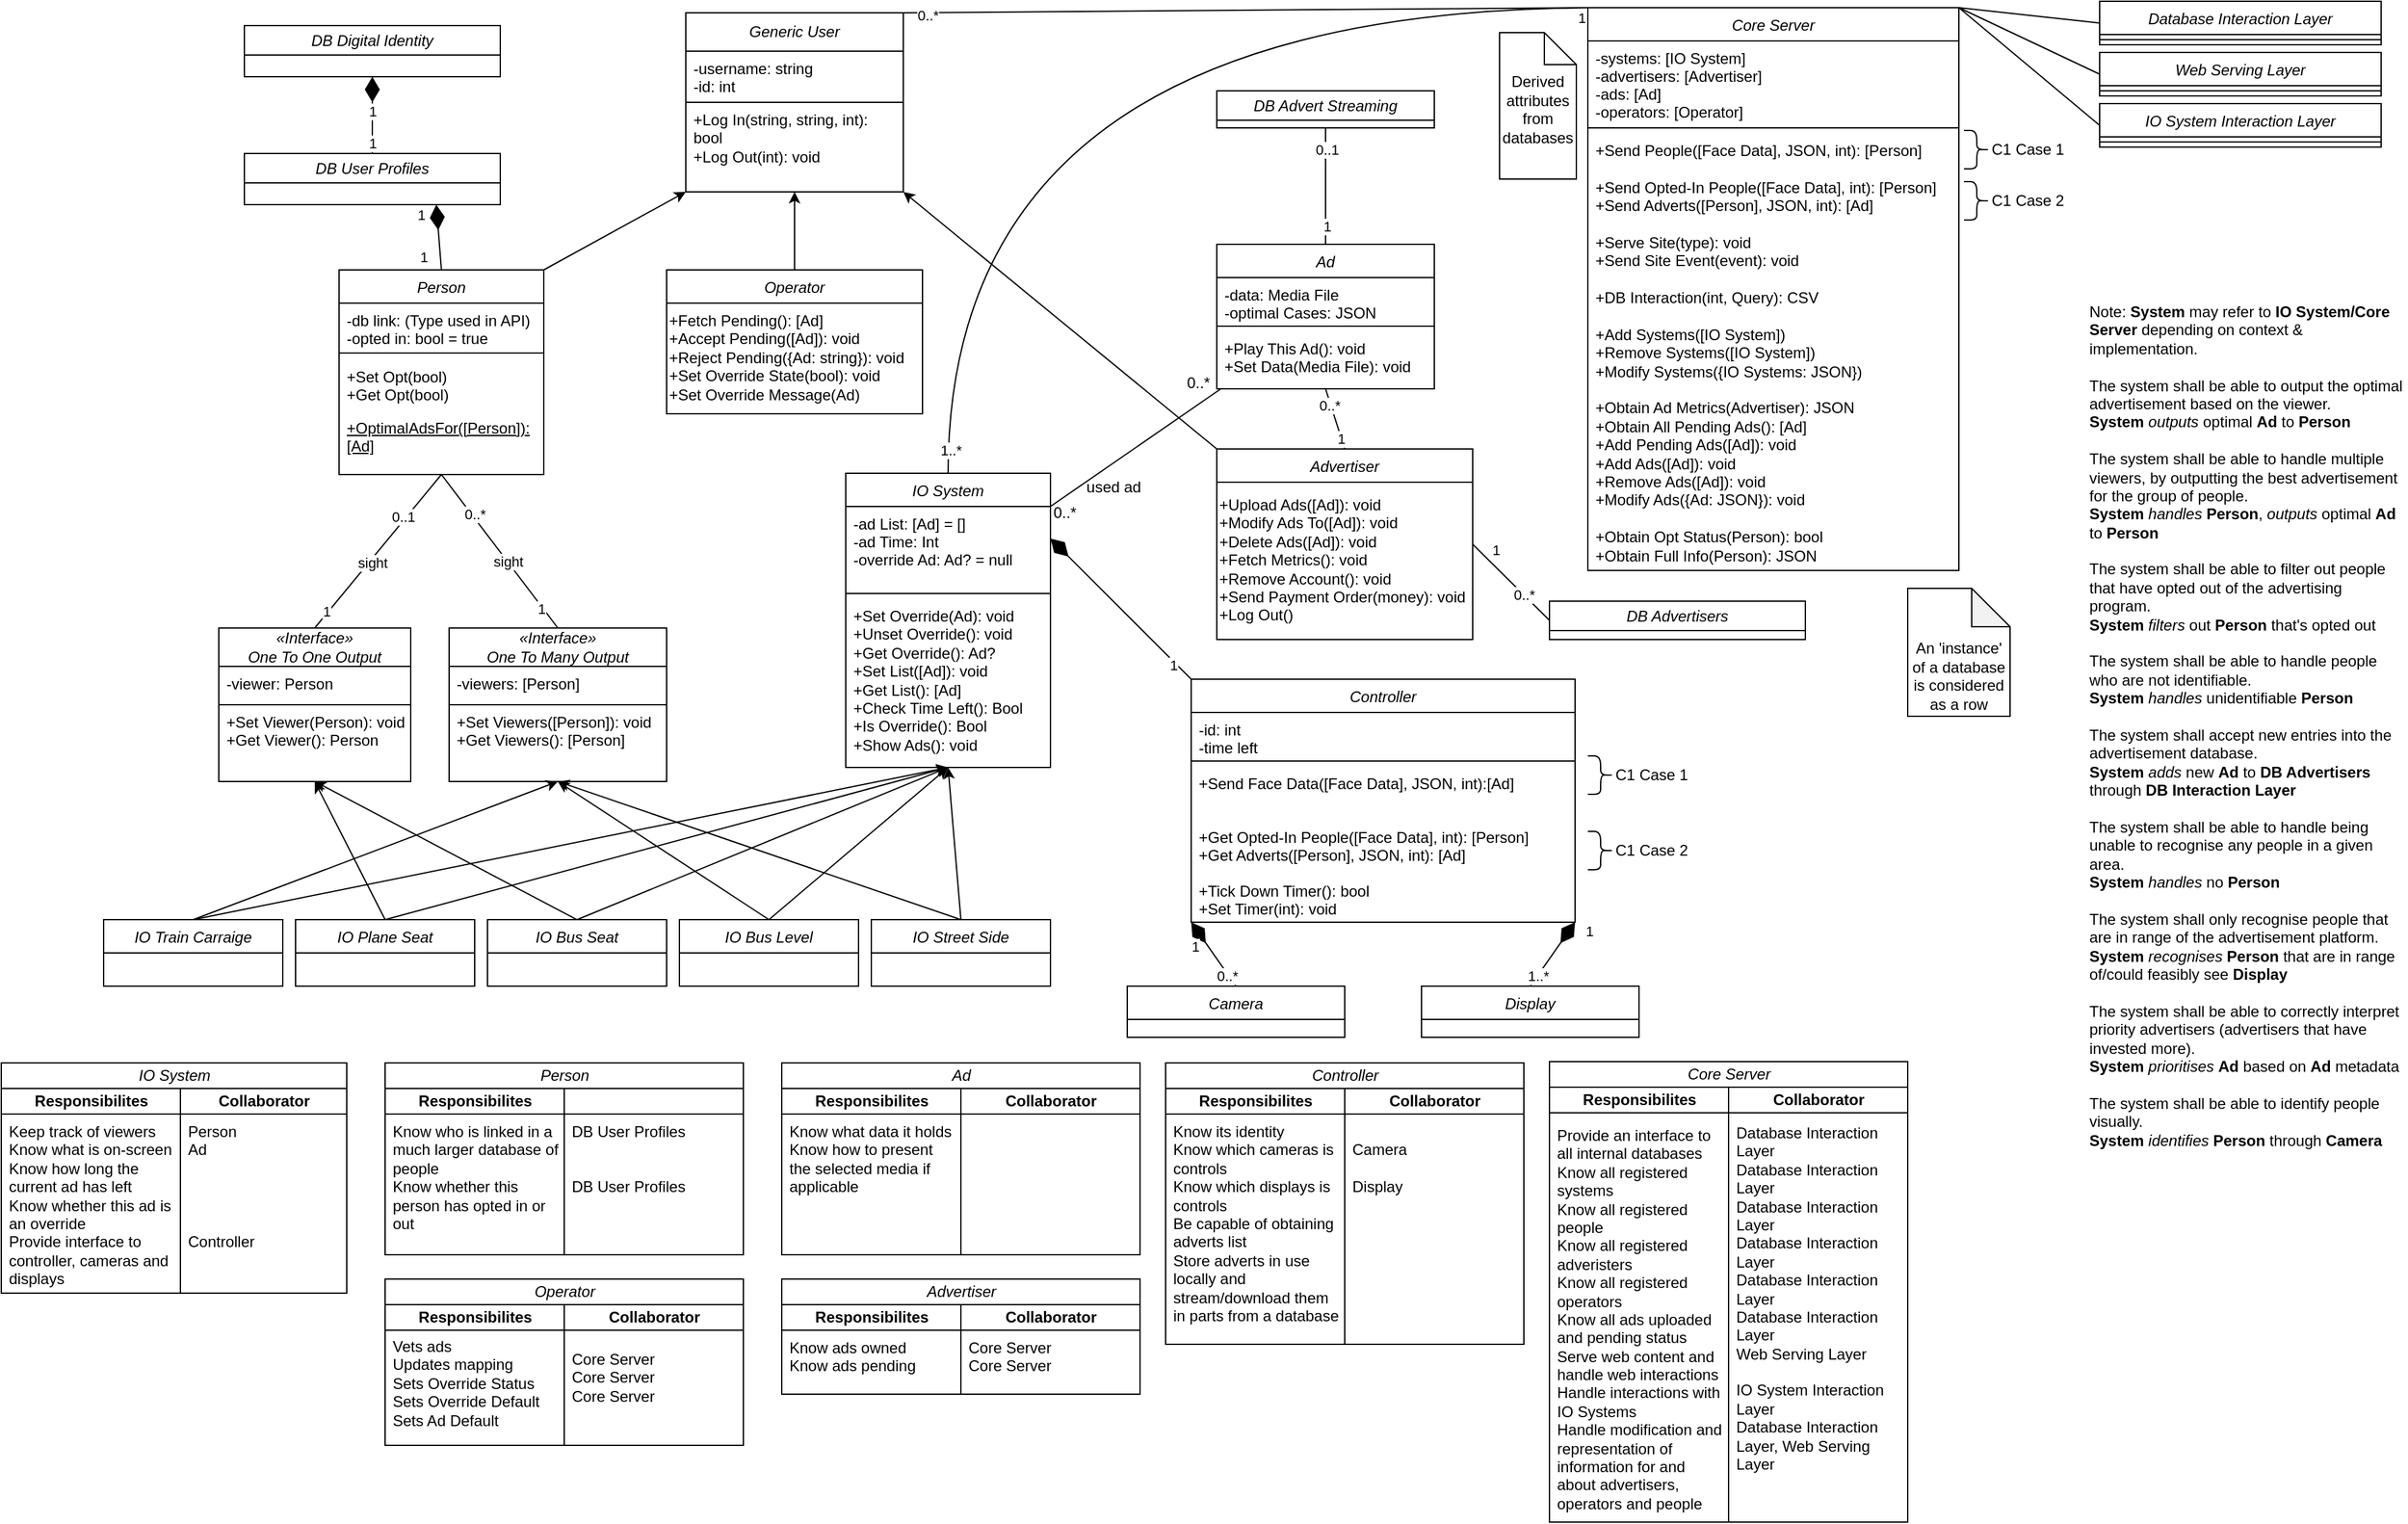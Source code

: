 <mxfile version="20.6.0" type="github" pages="2">
  <diagram id="C5RBs43oDa-KdzZeNtuy" name="Page-1">
    <mxGraphModel dx="730" dy="1618" grid="1" gridSize="10" guides="1" tooltips="1" connect="1" arrows="1" fold="1" page="1" pageScale="1" pageWidth="827" pageHeight="1169" math="0" shadow="0">
      <root>
        <mxCell id="WIyWlLk6GJQsqaUBKTNV-0" />
        <mxCell id="WIyWlLk6GJQsqaUBKTNV-1" parent="WIyWlLk6GJQsqaUBKTNV-0" />
        <mxCell id="zkfFHV4jXpPFQw0GAbJ--0" value="IO System" style="swimlane;fontStyle=2;align=center;verticalAlign=top;childLayout=stackLayout;horizontal=1;startSize=26;horizontalStack=0;resizeParent=1;resizeLast=0;collapsible=1;marginBottom=0;rounded=0;shadow=0;strokeWidth=1;" parent="WIyWlLk6GJQsqaUBKTNV-1" vertex="1">
          <mxGeometry x="700" y="-800" width="160" height="230" as="geometry">
            <mxRectangle x="230" y="140" width="160" height="26" as="alternateBounds" />
          </mxGeometry>
        </mxCell>
        <mxCell id="zkfFHV4jXpPFQw0GAbJ--1" value="-ad List: [Ad] = []&#xa;-ad Time: Int&#xa;-override Ad: Ad? = null&#xa;" style="text;align=left;verticalAlign=top;spacingLeft=4;spacingRight=4;overflow=hidden;rotatable=0;points=[[0,0.5],[1,0.5]];portConstraint=eastwest;" parent="zkfFHV4jXpPFQw0GAbJ--0" vertex="1">
          <mxGeometry y="26" width="160" height="64" as="geometry" />
        </mxCell>
        <mxCell id="zkfFHV4jXpPFQw0GAbJ--4" value="" style="line;html=1;strokeWidth=1;align=left;verticalAlign=middle;spacingTop=-1;spacingLeft=3;spacingRight=3;rotatable=0;labelPosition=right;points=[];portConstraint=eastwest;" parent="zkfFHV4jXpPFQw0GAbJ--0" vertex="1">
          <mxGeometry y="90" width="160" height="8" as="geometry" />
        </mxCell>
        <mxCell id="QdFQj7nJMUhyKqi0MS59-3" value="+Set Override(Ad): void&lt;br&gt;&lt;div&gt;+Unset Override(): void&lt;/div&gt;&lt;div&gt;+Get Override(): Ad?&lt;br&gt;&lt;/div&gt;&lt;div&gt;+Set List([Ad]): void&lt;/div&gt;&lt;div&gt;+Get List(): [Ad]&lt;/div&gt;&lt;div&gt;+Check Time Left(): Bool&lt;/div&gt;&lt;div&gt;+Is Override(): Bool&lt;/div&gt;&lt;div&gt;+Show Ads(): void&lt;br&gt;&lt;/div&gt;" style="text;html=1;strokeColor=none;fillColor=none;align=left;verticalAlign=top;whiteSpace=wrap;rounded=0;spacingLeft=4;spacingRight=4;" parent="zkfFHV4jXpPFQw0GAbJ--0" vertex="1">
          <mxGeometry y="98" width="160" height="132" as="geometry" />
        </mxCell>
        <mxCell id="zkfFHV4jXpPFQw0GAbJ--17" value="Ad" style="swimlane;fontStyle=2;align=center;verticalAlign=top;childLayout=stackLayout;horizontal=1;startSize=26;horizontalStack=0;resizeParent=1;resizeLast=0;collapsible=1;marginBottom=0;rounded=0;shadow=0;strokeWidth=1;" parent="WIyWlLk6GJQsqaUBKTNV-1" vertex="1">
          <mxGeometry x="990" y="-979" width="170" height="113" as="geometry">
            <mxRectangle x="550" y="140" width="160" height="26" as="alternateBounds" />
          </mxGeometry>
        </mxCell>
        <mxCell id="zkfFHV4jXpPFQw0GAbJ--18" value="-data: Media File&#xa;-optimal Cases: JSON&#xa;" style="text;align=left;verticalAlign=top;spacingLeft=4;spacingRight=4;overflow=hidden;rotatable=0;points=[[0,0.5],[1,0.5]];portConstraint=eastwest;" parent="zkfFHV4jXpPFQw0GAbJ--17" vertex="1">
          <mxGeometry y="26" width="170" height="34" as="geometry" />
        </mxCell>
        <mxCell id="zkfFHV4jXpPFQw0GAbJ--23" value="" style="line;html=1;strokeWidth=1;align=left;verticalAlign=middle;spacingTop=-1;spacingLeft=3;spacingRight=3;rotatable=0;labelPosition=right;points=[];portConstraint=eastwest;" parent="zkfFHV4jXpPFQw0GAbJ--17" vertex="1">
          <mxGeometry y="60" width="170" height="8" as="geometry" />
        </mxCell>
        <mxCell id="zkfFHV4jXpPFQw0GAbJ--24" value="+Play This Ad(): void&#xa;+Set Data(Media File): void&#xa;" style="text;align=left;verticalAlign=top;spacingLeft=4;spacingRight=4;overflow=hidden;rotatable=0;points=[[0,0.5],[1,0.5]];portConstraint=eastwest;" parent="zkfFHV4jXpPFQw0GAbJ--17" vertex="1">
          <mxGeometry y="68" width="170" height="42" as="geometry" />
        </mxCell>
        <mxCell id="zkfFHV4jXpPFQw0GAbJ--26" value="" style="endArrow=none;shadow=0;strokeWidth=1;rounded=0;endFill=0;elbow=vertical;exitX=1.002;exitY=-0.004;exitDx=0;exitDy=0;exitPerimeter=0;" parent="WIyWlLk6GJQsqaUBKTNV-1" source="zkfFHV4jXpPFQw0GAbJ--1" target="zkfFHV4jXpPFQw0GAbJ--17" edge="1">
          <mxGeometry x="0.5" y="41" relative="1" as="geometry">
            <mxPoint x="620" y="-327" as="sourcePoint" />
            <mxPoint x="780" y="-327" as="targetPoint" />
            <mxPoint x="-40" y="32" as="offset" />
          </mxGeometry>
        </mxCell>
        <mxCell id="zkfFHV4jXpPFQw0GAbJ--27" value="0..*" style="resizable=0;align=left;verticalAlign=bottom;labelBackgroundColor=none;fontSize=12;" parent="zkfFHV4jXpPFQw0GAbJ--26" connectable="0" vertex="1">
          <mxGeometry x="-1" relative="1" as="geometry">
            <mxPoint y="14" as="offset" />
          </mxGeometry>
        </mxCell>
        <mxCell id="zkfFHV4jXpPFQw0GAbJ--28" value="0..*" style="resizable=0;align=right;verticalAlign=bottom;labelBackgroundColor=none;fontSize=12;" parent="zkfFHV4jXpPFQw0GAbJ--26" connectable="0" vertex="1">
          <mxGeometry x="1" relative="1" as="geometry">
            <mxPoint x="-7" y="4" as="offset" />
          </mxGeometry>
        </mxCell>
        <mxCell id="zkfFHV4jXpPFQw0GAbJ--29" value="used ad" style="text;html=1;resizable=0;points=[];;align=center;verticalAlign=middle;labelBackgroundColor=none;rounded=0;shadow=0;strokeWidth=1;fontSize=12;" parent="zkfFHV4jXpPFQw0GAbJ--26" vertex="1" connectable="0">
          <mxGeometry x="0.5" y="49" relative="1" as="geometry">
            <mxPoint x="-23" y="94" as="offset" />
          </mxGeometry>
        </mxCell>
        <mxCell id="QdFQj7nJMUhyKqi0MS59-4" value="Person" style="swimlane;fontStyle=2;align=center;verticalAlign=top;childLayout=stackLayout;horizontal=1;startSize=26;horizontalStack=0;resizeParent=1;resizeLast=0;collapsible=1;marginBottom=0;rounded=0;shadow=0;strokeWidth=1;" parent="WIyWlLk6GJQsqaUBKTNV-1" vertex="1">
          <mxGeometry x="304" y="-959" width="160" height="160" as="geometry">
            <mxRectangle x="550" y="140" width="160" height="26" as="alternateBounds" />
          </mxGeometry>
        </mxCell>
        <mxCell id="QdFQj7nJMUhyKqi0MS59-5" value="-db link: (Type used in API)&#xa;-opted in: bool = true&#xa;" style="text;align=left;verticalAlign=top;spacingLeft=4;spacingRight=4;overflow=hidden;rotatable=0;points=[[0,0.5],[1,0.5]];portConstraint=eastwest;" parent="QdFQj7nJMUhyKqi0MS59-4" vertex="1">
          <mxGeometry y="26" width="160" height="34" as="geometry" />
        </mxCell>
        <mxCell id="QdFQj7nJMUhyKqi0MS59-6" value="" style="line;html=1;strokeWidth=1;align=left;verticalAlign=middle;spacingTop=-1;spacingLeft=3;spacingRight=3;rotatable=0;labelPosition=right;points=[];portConstraint=eastwest;" parent="QdFQj7nJMUhyKqi0MS59-4" vertex="1">
          <mxGeometry y="60" width="160" height="10" as="geometry" />
        </mxCell>
        <mxCell id="QdFQj7nJMUhyKqi0MS59-7" value="+Set Opt(bool)&#xa;+Get Opt(bool)" style="text;align=left;verticalAlign=top;spacingLeft=4;spacingRight=4;overflow=hidden;rotatable=0;points=[[0,0.5],[1,0.5]];portConstraint=eastwest;" parent="QdFQj7nJMUhyKqi0MS59-4" vertex="1">
          <mxGeometry y="70" width="160" height="40" as="geometry" />
        </mxCell>
        <mxCell id="yFS7yAR8zqtxqqZhLGyJ-17" value="&lt;u&gt;+OptimalAdsFor([Person]): [Ad]&lt;/u&gt;" style="text;html=1;strokeColor=none;fillColor=none;align=left;verticalAlign=top;whiteSpace=wrap;rounded=0;labelBackgroundColor=none;fontColor=default;spacingLeft=4;spacingRight=4;" parent="QdFQj7nJMUhyKqi0MS59-4" vertex="1">
          <mxGeometry y="110" width="160" height="50" as="geometry" />
        </mxCell>
        <mxCell id="QdFQj7nJMUhyKqi0MS59-45" value="Person" style="swimlane;childLayout=stackLayout;resizeParent=1;resizeParentMax=0;startSize=20;html=1;fontStyle=2" parent="WIyWlLk6GJQsqaUBKTNV-1" vertex="1">
          <mxGeometry x="340.0" y="-339" width="280" height="150" as="geometry" />
        </mxCell>
        <mxCell id="QdFQj7nJMUhyKqi0MS59-46" value="Responsibilites" style="swimlane;startSize=20;html=1;" parent="QdFQj7nJMUhyKqi0MS59-45" vertex="1">
          <mxGeometry y="20" width="140" height="130" as="geometry">
            <mxRectangle y="20" width="40" height="460" as="alternateBounds" />
          </mxGeometry>
        </mxCell>
        <mxCell id="QdFQj7nJMUhyKqi0MS59-50" value="&lt;div&gt;Know who is linked in a much larger database of people&lt;/div&gt;&lt;div&gt;Know whether this person has opted in or out&lt;br&gt;&lt;/div&gt;" style="text;html=1;strokeColor=none;fillColor=none;align=left;verticalAlign=top;whiteSpace=wrap;rounded=0;spacingLeft=4;spacingRight=4;" parent="QdFQj7nJMUhyKqi0MS59-46" vertex="1">
          <mxGeometry y="20" width="140" height="110" as="geometry" />
        </mxCell>
        <mxCell id="QdFQj7nJMUhyKqi0MS59-47" value="" style="swimlane;startSize=20;html=1;swimlaneLine=1;gradientColor=none;fillColor=default;" parent="QdFQj7nJMUhyKqi0MS59-45" vertex="1">
          <mxGeometry x="140" y="20" width="140" height="130" as="geometry" />
        </mxCell>
        <mxCell id="POT3u_P-yCmSBhz2x33e-74" value="DB User Profiles&lt;br&gt;&lt;br&gt;&lt;br&gt;DB User Profiles" style="text;html=1;strokeColor=none;fillColor=none;align=left;verticalAlign=top;whiteSpace=wrap;rounded=0;spacingLeft=4;spacingRight=4;" vertex="1" parent="QdFQj7nJMUhyKqi0MS59-47">
          <mxGeometry y="20" width="140" height="110" as="geometry" />
        </mxCell>
        <mxCell id="QdFQj7nJMUhyKqi0MS59-12" value="IO System" style="swimlane;childLayout=stackLayout;resizeParent=1;resizeParentMax=0;startSize=20;html=1;fontStyle=2" parent="WIyWlLk6GJQsqaUBKTNV-1" vertex="1">
          <mxGeometry x="40.0" y="-339" width="270.0" height="180" as="geometry" />
        </mxCell>
        <mxCell id="QdFQj7nJMUhyKqi0MS59-13" value="Responsibilites" style="swimlane;startSize=20;html=1;" parent="QdFQj7nJMUhyKqi0MS59-12" vertex="1">
          <mxGeometry y="20" width="140.0" height="160" as="geometry">
            <mxRectangle y="20" width="40" height="460" as="alternateBounds" />
          </mxGeometry>
        </mxCell>
        <mxCell id="QdFQj7nJMUhyKqi0MS59-14" value="Collaborator" style="swimlane;startSize=20;html=1;swimlaneLine=1;gradientColor=none;fillColor=default;" parent="QdFQj7nJMUhyKqi0MS59-12" vertex="1">
          <mxGeometry x="140.0" y="20" width="130" height="160" as="geometry" />
        </mxCell>
        <mxCell id="QdFQj7nJMUhyKqi0MS59-18" value="&lt;div&gt;Person&lt;/div&gt;&lt;div&gt;Ad&lt;/div&gt;&lt;div&gt;&lt;br&gt;&lt;/div&gt;&lt;div&gt;&lt;br&gt;&lt;/div&gt;&lt;div&gt;&lt;br&gt;&lt;/div&gt;&lt;div&gt;&lt;br&gt;&lt;/div&gt;&lt;div&gt;Controller&lt;br&gt;&lt;/div&gt;" style="text;html=1;strokeColor=none;fillColor=none;align=left;verticalAlign=top;whiteSpace=wrap;rounded=0;spacingLeft=4;spacingRight=4;" parent="QdFQj7nJMUhyKqi0MS59-14" vertex="1">
          <mxGeometry y="20" width="140" height="140" as="geometry" />
        </mxCell>
        <mxCell id="QdFQj7nJMUhyKqi0MS59-17" value="&lt;div&gt;Keep track of viewers&lt;/div&gt;&lt;div&gt;Know what is on-screen&lt;/div&gt;&lt;div&gt;Know how long the current ad has left&lt;/div&gt;&lt;div&gt;Know whether this ad is an override&lt;/div&gt;&lt;div&gt;Provide interface to controller, cameras and displays&lt;br&gt;&lt;/div&gt;" style="text;html=1;strokeColor=none;fillColor=none;align=left;verticalAlign=top;whiteSpace=wrap;rounded=0;spacingLeft=4;spacingRight=4;" parent="WIyWlLk6GJQsqaUBKTNV-1" vertex="1">
          <mxGeometry x="40" y="-299" width="140" height="140" as="geometry" />
        </mxCell>
        <mxCell id="uAK3xlXK2mrY2HopzBhD-0" value="«Interface»&lt;br&gt;&lt;div&gt;One To One Output&lt;br&gt;&lt;/div&gt;" style="swimlane;fontStyle=2;childLayout=stackLayout;horizontal=1;startSize=30;horizontalStack=0;resizeParent=1;resizeParentMax=0;resizeLast=0;collapsible=1;marginBottom=0;whiteSpace=wrap;html=1;" parent="WIyWlLk6GJQsqaUBKTNV-1" vertex="1">
          <mxGeometry x="210" y="-679" width="150" height="120" as="geometry" />
        </mxCell>
        <mxCell id="Ajtq4B7QNOzPhBW8zNsP-0" value="&lt;div&gt;-viewer: Person&lt;/div&gt;" style="text;html=1;strokeColor=none;fillColor=none;align=left;verticalAlign=top;whiteSpace=wrap;rounded=0;spacingLeft=4;spacingRight=4;" parent="uAK3xlXK2mrY2HopzBhD-0" vertex="1">
          <mxGeometry y="30" width="150" height="30" as="geometry" />
        </mxCell>
        <mxCell id="Ajtq4B7QNOzPhBW8zNsP-11" value="&lt;div&gt;&lt;div&gt;+Set Viewer(Person): void&lt;/div&gt;+Get Viewer(): Person&lt;/div&gt;" style="text;html=1;strokeColor=none;fillColor=none;align=left;verticalAlign=top;whiteSpace=wrap;rounded=0;fontFamily=Helvetica;fontSize=12;fontColor=default;spacingLeft=4;spacingRight=4;" parent="uAK3xlXK2mrY2HopzBhD-0" vertex="1">
          <mxGeometry y="60" width="150" height="60" as="geometry" />
        </mxCell>
        <mxCell id="Ajtq4B7QNOzPhBW8zNsP-12" value="" style="endArrow=none;html=1;rounded=0;fontFamily=Helvetica;fontSize=12;fontColor=default;exitX=0;exitY=1;exitDx=0;exitDy=0;entryX=1;entryY=1;entryDx=0;entryDy=0;" parent="uAK3xlXK2mrY2HopzBhD-0" source="Ajtq4B7QNOzPhBW8zNsP-0" target="Ajtq4B7QNOzPhBW8zNsP-0" edge="1">
          <mxGeometry width="50" height="50" relative="1" as="geometry">
            <mxPoint x="120" y="100" as="sourcePoint" />
            <mxPoint x="170" y="50" as="targetPoint" />
          </mxGeometry>
        </mxCell>
        <mxCell id="Ajtq4B7QNOzPhBW8zNsP-13" value="«Interface»&lt;br&gt;&lt;div&gt;One To Many Output&lt;br&gt;&lt;/div&gt;" style="swimlane;fontStyle=2;childLayout=stackLayout;horizontal=1;startSize=30;horizontalStack=0;resizeParent=1;resizeParentMax=0;resizeLast=0;collapsible=1;marginBottom=0;whiteSpace=wrap;html=1;" parent="WIyWlLk6GJQsqaUBKTNV-1" vertex="1">
          <mxGeometry x="390" y="-679" width="170" height="120" as="geometry" />
        </mxCell>
        <mxCell id="Ajtq4B7QNOzPhBW8zNsP-14" value="&lt;div&gt;-viewers: [Person]&lt;/div&gt;" style="text;html=1;strokeColor=none;fillColor=none;align=left;verticalAlign=top;whiteSpace=wrap;rounded=0;spacingLeft=4;spacingRight=4;" parent="Ajtq4B7QNOzPhBW8zNsP-13" vertex="1">
          <mxGeometry y="30" width="170" height="30" as="geometry" />
        </mxCell>
        <mxCell id="Ajtq4B7QNOzPhBW8zNsP-15" value="&lt;div&gt;&lt;div&gt;+Set Viewers([Person]): void&lt;/div&gt;+Get Viewers(): [Person]&lt;/div&gt;" style="text;html=1;strokeColor=none;fillColor=none;align=left;verticalAlign=top;whiteSpace=wrap;rounded=0;fontFamily=Helvetica;fontSize=12;fontColor=default;spacingLeft=4;spacingRight=4;" parent="Ajtq4B7QNOzPhBW8zNsP-13" vertex="1">
          <mxGeometry y="60" width="170" height="60" as="geometry" />
        </mxCell>
        <mxCell id="Ajtq4B7QNOzPhBW8zNsP-16" value="" style="endArrow=none;html=1;rounded=0;fontFamily=Helvetica;fontSize=12;fontColor=default;exitX=0;exitY=1;exitDx=0;exitDy=0;entryX=1;entryY=1;entryDx=0;entryDy=0;" parent="Ajtq4B7QNOzPhBW8zNsP-13" source="Ajtq4B7QNOzPhBW8zNsP-14" target="Ajtq4B7QNOzPhBW8zNsP-14" edge="1">
          <mxGeometry width="50" height="50" relative="1" as="geometry">
            <mxPoint x="120" y="100" as="sourcePoint" />
            <mxPoint x="170" y="50" as="targetPoint" />
          </mxGeometry>
        </mxCell>
        <mxCell id="sxkBw0DGRR6JRz2jOn-_-23" value="IO Train Carraige" style="swimlane;fontStyle=2;childLayout=stackLayout;horizontal=1;startSize=26;fillColor=none;horizontalStack=0;resizeParent=1;resizeParentMax=0;resizeLast=0;collapsible=1;marginBottom=0;" parent="WIyWlLk6GJQsqaUBKTNV-1" vertex="1">
          <mxGeometry x="120" y="-450.99" width="140" height="52" as="geometry" />
        </mxCell>
        <mxCell id="sxkBw0DGRR6JRz2jOn-_-27" value="IO Plane Seat" style="swimlane;fontStyle=2;childLayout=stackLayout;horizontal=1;startSize=26;fillColor=none;horizontalStack=0;resizeParent=1;resizeParentMax=0;resizeLast=0;collapsible=1;marginBottom=0;" parent="WIyWlLk6GJQsqaUBKTNV-1" vertex="1">
          <mxGeometry x="270" y="-450.99" width="140" height="52" as="geometry" />
        </mxCell>
        <mxCell id="sxkBw0DGRR6JRz2jOn-_-28" value="IO Bus Seat" style="swimlane;fontStyle=2;childLayout=stackLayout;horizontal=1;startSize=26;fillColor=none;horizontalStack=0;resizeParent=1;resizeParentMax=0;resizeLast=0;collapsible=1;marginBottom=0;" parent="WIyWlLk6GJQsqaUBKTNV-1" vertex="1">
          <mxGeometry x="420" y="-450.99" width="140" height="52" as="geometry" />
        </mxCell>
        <mxCell id="sxkBw0DGRR6JRz2jOn-_-29" value="IO Bus Level" style="swimlane;fontStyle=2;childLayout=stackLayout;horizontal=1;startSize=26;fillColor=none;horizontalStack=0;resizeParent=1;resizeParentMax=0;resizeLast=0;collapsible=1;marginBottom=0;" parent="WIyWlLk6GJQsqaUBKTNV-1" vertex="1">
          <mxGeometry x="570" y="-450.99" width="140" height="52" as="geometry" />
        </mxCell>
        <mxCell id="sxkBw0DGRR6JRz2jOn-_-30" value="IO Street Side" style="swimlane;fontStyle=2;childLayout=stackLayout;horizontal=1;startSize=26;fillColor=none;horizontalStack=0;resizeParent=1;resizeParentMax=0;resizeLast=0;collapsible=1;marginBottom=0;" parent="WIyWlLk6GJQsqaUBKTNV-1" vertex="1">
          <mxGeometry x="720" y="-450.99" width="140" height="52" as="geometry" />
        </mxCell>
        <mxCell id="sxkBw0DGRR6JRz2jOn-_-36" value="" style="endArrow=classic;html=1;rounded=0;exitX=0.5;exitY=0;exitDx=0;exitDy=0;entryX=0.5;entryY=1;entryDx=0;entryDy=0;" parent="WIyWlLk6GJQsqaUBKTNV-1" source="sxkBw0DGRR6JRz2jOn-_-28" target="Ajtq4B7QNOzPhBW8zNsP-11" edge="1">
          <mxGeometry width="50" height="50" relative="1" as="geometry">
            <mxPoint x="620" y="-549" as="sourcePoint" />
            <mxPoint x="670" y="-599" as="targetPoint" />
          </mxGeometry>
        </mxCell>
        <mxCell id="sxkBw0DGRR6JRz2jOn-_-37" value="" style="endArrow=classic;html=1;rounded=0;exitX=0.5;exitY=0;exitDx=0;exitDy=0;entryX=0.5;entryY=1;entryDx=0;entryDy=0;" parent="WIyWlLk6GJQsqaUBKTNV-1" source="sxkBw0DGRR6JRz2jOn-_-27" target="Ajtq4B7QNOzPhBW8zNsP-11" edge="1">
          <mxGeometry width="50" height="50" relative="1" as="geometry">
            <mxPoint x="480" y="-549" as="sourcePoint" />
            <mxPoint x="530" y="-599" as="targetPoint" />
          </mxGeometry>
        </mxCell>
        <mxCell id="sxkBw0DGRR6JRz2jOn-_-38" value="" style="endArrow=classic;html=1;rounded=0;exitX=0.5;exitY=0;exitDx=0;exitDy=0;entryX=0.5;entryY=1;entryDx=0;entryDy=0;" parent="WIyWlLk6GJQsqaUBKTNV-1" source="sxkBw0DGRR6JRz2jOn-_-29" target="Ajtq4B7QNOzPhBW8zNsP-15" edge="1">
          <mxGeometry width="50" height="50" relative="1" as="geometry">
            <mxPoint x="480" y="-549" as="sourcePoint" />
            <mxPoint x="530" y="-599" as="targetPoint" />
          </mxGeometry>
        </mxCell>
        <mxCell id="sxkBw0DGRR6JRz2jOn-_-39" value="" style="endArrow=classic;html=1;rounded=0;exitX=0.5;exitY=0;exitDx=0;exitDy=0;entryX=0.5;entryY=1;entryDx=0;entryDy=0;" parent="WIyWlLk6GJQsqaUBKTNV-1" source="sxkBw0DGRR6JRz2jOn-_-30" target="Ajtq4B7QNOzPhBW8zNsP-15" edge="1">
          <mxGeometry width="50" height="50" relative="1" as="geometry">
            <mxPoint x="480" y="-549" as="sourcePoint" />
            <mxPoint x="530" y="-599" as="targetPoint" />
          </mxGeometry>
        </mxCell>
        <mxCell id="sxkBw0DGRR6JRz2jOn-_-40" value="" style="endArrow=classic;html=1;rounded=0;exitX=0.5;exitY=0;exitDx=0;exitDy=0;entryX=0.5;entryY=1;entryDx=0;entryDy=0;" parent="WIyWlLk6GJQsqaUBKTNV-1" source="sxkBw0DGRR6JRz2jOn-_-23" target="Ajtq4B7QNOzPhBW8zNsP-15" edge="1">
          <mxGeometry width="50" height="50" relative="1" as="geometry">
            <mxPoint x="480" y="-549" as="sourcePoint" />
            <mxPoint x="480" y="-559" as="targetPoint" />
          </mxGeometry>
        </mxCell>
        <mxCell id="sxkBw0DGRR6JRz2jOn-_-41" value="" style="endArrow=classic;html=1;rounded=0;exitX=0.5;exitY=0;exitDx=0;exitDy=0;entryX=0.5;entryY=1;entryDx=0;entryDy=0;" parent="WIyWlLk6GJQsqaUBKTNV-1" source="sxkBw0DGRR6JRz2jOn-_-30" target="zkfFHV4jXpPFQw0GAbJ--0" edge="1">
          <mxGeometry width="50" height="50" relative="1" as="geometry">
            <mxPoint x="530" y="-399" as="sourcePoint" />
            <mxPoint x="760" y="-589" as="targetPoint" />
          </mxGeometry>
        </mxCell>
        <mxCell id="sxkBw0DGRR6JRz2jOn-_-42" value="" style="endArrow=classic;html=1;rounded=0;exitX=0.5;exitY=0;exitDx=0;exitDy=0;entryX=0.5;entryY=1;entryDx=0;entryDy=0;" parent="WIyWlLk6GJQsqaUBKTNV-1" source="sxkBw0DGRR6JRz2jOn-_-29" target="zkfFHV4jXpPFQw0GAbJ--0" edge="1">
          <mxGeometry width="50" height="50" relative="1" as="geometry">
            <mxPoint x="670" y="-479" as="sourcePoint" />
            <mxPoint x="770" y="-579" as="targetPoint" />
          </mxGeometry>
        </mxCell>
        <mxCell id="sxkBw0DGRR6JRz2jOn-_-43" value="" style="endArrow=classic;html=1;rounded=0;exitX=0.5;exitY=0;exitDx=0;exitDy=0;entryX=0.5;entryY=1;entryDx=0;entryDy=0;" parent="WIyWlLk6GJQsqaUBKTNV-1" source="sxkBw0DGRR6JRz2jOn-_-28" target="zkfFHV4jXpPFQw0GAbJ--0" edge="1">
          <mxGeometry width="50" height="50" relative="1" as="geometry">
            <mxPoint x="510" y="-479" as="sourcePoint" />
            <mxPoint x="770" y="-569" as="targetPoint" />
          </mxGeometry>
        </mxCell>
        <mxCell id="sxkBw0DGRR6JRz2jOn-_-44" value="" style="endArrow=classic;html=1;rounded=0;exitX=0.5;exitY=0;exitDx=0;exitDy=0;entryX=0.5;entryY=1;entryDx=0;entryDy=0;" parent="WIyWlLk6GJQsqaUBKTNV-1" source="sxkBw0DGRR6JRz2jOn-_-27" target="zkfFHV4jXpPFQw0GAbJ--0" edge="1">
          <mxGeometry width="50" height="50" relative="1" as="geometry">
            <mxPoint x="520" y="-379" as="sourcePoint" />
            <mxPoint x="780" y="-589" as="targetPoint" />
          </mxGeometry>
        </mxCell>
        <mxCell id="sxkBw0DGRR6JRz2jOn-_-45" value="" style="endArrow=classic;html=1;rounded=0;exitX=0.5;exitY=0;exitDx=0;exitDy=0;entryX=0.5;entryY=1;entryDx=0;entryDy=0;" parent="WIyWlLk6GJQsqaUBKTNV-1" source="sxkBw0DGRR6JRz2jOn-_-23" target="zkfFHV4jXpPFQw0GAbJ--0" edge="1">
          <mxGeometry width="50" height="50" relative="1" as="geometry">
            <mxPoint x="60" y="-499" as="sourcePoint" />
            <mxPoint x="780" y="-589" as="targetPoint" />
          </mxGeometry>
        </mxCell>
        <mxCell id="sxkBw0DGRR6JRz2jOn-_-48" value="" style="endArrow=none;html=1;rounded=0;exitX=0.5;exitY=0;exitDx=0;exitDy=0;entryX=0.5;entryY=1;entryDx=0;entryDy=0;" parent="WIyWlLk6GJQsqaUBKTNV-1" source="Ajtq4B7QNOzPhBW8zNsP-13" target="QdFQj7nJMUhyKqi0MS59-4" edge="1">
          <mxGeometry width="50" height="50" relative="1" as="geometry">
            <mxPoint x="550" y="-759" as="sourcePoint" />
            <mxPoint x="600" y="-809" as="targetPoint" />
          </mxGeometry>
        </mxCell>
        <mxCell id="o4imEu68xjU8OKNYAwax-0" value="0..*" style="edgeLabel;html=1;align=center;verticalAlign=middle;resizable=0;points=[];" parent="sxkBw0DGRR6JRz2jOn-_-48" vertex="1" connectable="0">
          <mxGeometry x="0.801" y="3" relative="1" as="geometry">
            <mxPoint x="19" y="17" as="offset" />
          </mxGeometry>
        </mxCell>
        <mxCell id="o4imEu68xjU8OKNYAwax-1" value="1" style="edgeLabel;html=1;align=center;verticalAlign=middle;resizable=0;points=[];" parent="sxkBw0DGRR6JRz2jOn-_-48" vertex="1" connectable="0">
          <mxGeometry x="-0.728" y="1" relative="1" as="geometry">
            <mxPoint as="offset" />
          </mxGeometry>
        </mxCell>
        <mxCell id="POT3u_P-yCmSBhz2x33e-59" value="sight" style="edgeLabel;html=1;align=center;verticalAlign=middle;resizable=0;points=[];" vertex="1" connectable="0" parent="sxkBw0DGRR6JRz2jOn-_-48">
          <mxGeometry x="-0.138" relative="1" as="geometry">
            <mxPoint as="offset" />
          </mxGeometry>
        </mxCell>
        <mxCell id="sxkBw0DGRR6JRz2jOn-_-49" value="sight" style="endArrow=none;html=1;rounded=0;exitX=0.5;exitY=0;exitDx=0;exitDy=0;entryX=0.5;entryY=1;entryDx=0;entryDy=0;" parent="WIyWlLk6GJQsqaUBKTNV-1" source="uAK3xlXK2mrY2HopzBhD-0" target="QdFQj7nJMUhyKqi0MS59-4" edge="1">
          <mxGeometry x="-0.126" y="-2" width="50" height="50" relative="1" as="geometry">
            <mxPoint x="550" y="-759" as="sourcePoint" />
            <mxPoint x="600" y="-809" as="targetPoint" />
            <mxPoint as="offset" />
          </mxGeometry>
        </mxCell>
        <mxCell id="o4imEu68xjU8OKNYAwax-2" value="1" style="edgeLabel;html=1;align=center;verticalAlign=middle;resizable=0;points=[];" parent="sxkBw0DGRR6JRz2jOn-_-49" vertex="1" connectable="0">
          <mxGeometry x="-0.792" y="2" relative="1" as="geometry">
            <mxPoint as="offset" />
          </mxGeometry>
        </mxCell>
        <mxCell id="o4imEu68xjU8OKNYAwax-3" value="0..1" style="edgeLabel;html=1;align=center;verticalAlign=middle;resizable=0;points=[];" parent="sxkBw0DGRR6JRz2jOn-_-49" vertex="1" connectable="0">
          <mxGeometry x="0.429" y="2" relative="1" as="geometry">
            <mxPoint as="offset" />
          </mxGeometry>
        </mxCell>
        <mxCell id="sxkBw0DGRR6JRz2jOn-_-50" value="Controller" style="swimlane;fontStyle=2;align=center;verticalAlign=top;childLayout=stackLayout;horizontal=1;startSize=26;horizontalStack=0;resizeParent=1;resizeLast=0;collapsible=1;marginBottom=0;rounded=0;shadow=0;strokeWidth=1;" parent="WIyWlLk6GJQsqaUBKTNV-1" vertex="1">
          <mxGeometry x="970" y="-639" width="300" height="190" as="geometry">
            <mxRectangle x="550" y="140" width="160" height="26" as="alternateBounds" />
          </mxGeometry>
        </mxCell>
        <mxCell id="sxkBw0DGRR6JRz2jOn-_-51" value="-id: int&#xa;-time left&#xa;" style="text;align=left;verticalAlign=top;spacingLeft=4;spacingRight=4;overflow=hidden;rotatable=0;points=[[0,0.5],[1,0.5]];portConstraint=eastwest;" parent="sxkBw0DGRR6JRz2jOn-_-50" vertex="1">
          <mxGeometry y="26" width="300" height="34" as="geometry" />
        </mxCell>
        <mxCell id="sxkBw0DGRR6JRz2jOn-_-52" value="" style="line;html=1;strokeWidth=1;align=left;verticalAlign=middle;spacingTop=-1;spacingLeft=3;spacingRight=3;rotatable=0;labelPosition=right;points=[];portConstraint=eastwest;" parent="sxkBw0DGRR6JRz2jOn-_-50" vertex="1">
          <mxGeometry y="60" width="300" height="8" as="geometry" />
        </mxCell>
        <mxCell id="sxkBw0DGRR6JRz2jOn-_-53" value="+Send Face Data([Face Data], JSON, int):[Ad]&#xa;&#xa;&#xa;+Get Opted-In People([Face Data], int): [Person]&#xa;+Get Adverts([Person], JSON, int): [Ad]&#xa;&#xa;+Tick Down Timer(): bool&#xa;+Set Timer(int): void&#xa;" style="text;align=left;verticalAlign=top;spacingLeft=4;spacingRight=4;overflow=hidden;rotatable=0;points=[[0,0.5],[1,0.5]];portConstraint=eastwest;" parent="sxkBw0DGRR6JRz2jOn-_-50" vertex="1">
          <mxGeometry y="68" width="300" height="122" as="geometry" />
        </mxCell>
        <mxCell id="sxkBw0DGRR6JRz2jOn-_-54" value="Camera" style="swimlane;fontStyle=2;align=center;verticalAlign=top;childLayout=stackLayout;horizontal=1;startSize=26;horizontalStack=0;resizeParent=1;resizeLast=0;collapsible=1;marginBottom=0;rounded=0;shadow=0;strokeWidth=1;" parent="WIyWlLk6GJQsqaUBKTNV-1" vertex="1">
          <mxGeometry x="920" y="-398.99" width="170" height="40" as="geometry">
            <mxRectangle x="550" y="140" width="160" height="26" as="alternateBounds" />
          </mxGeometry>
        </mxCell>
        <mxCell id="sxkBw0DGRR6JRz2jOn-_-58" value="Display" style="swimlane;fontStyle=2;align=center;verticalAlign=top;childLayout=stackLayout;horizontal=1;startSize=26;horizontalStack=0;resizeParent=1;resizeLast=0;collapsible=1;marginBottom=0;rounded=0;shadow=0;strokeWidth=1;" parent="WIyWlLk6GJQsqaUBKTNV-1" vertex="1">
          <mxGeometry x="1150" y="-398.99" width="170" height="40" as="geometry">
            <mxRectangle x="550" y="140" width="160" height="26" as="alternateBounds" />
          </mxGeometry>
        </mxCell>
        <mxCell id="sxkBw0DGRR6JRz2jOn-_-59" value="" style="endArrow=none;html=1;rounded=0;entryX=0;entryY=0;entryDx=0;entryDy=0;startArrow=diamondThin;startFill=1;startSize=17;" parent="WIyWlLk6GJQsqaUBKTNV-1" target="sxkBw0DGRR6JRz2jOn-_-50" edge="1">
          <mxGeometry width="50" height="50" relative="1" as="geometry">
            <mxPoint x="860" y="-749" as="sourcePoint" />
            <mxPoint x="1060" y="-739" as="targetPoint" />
          </mxGeometry>
        </mxCell>
        <mxCell id="sxkBw0DGRR6JRz2jOn-_-66" value="1" style="edgeLabel;html=1;align=center;verticalAlign=middle;resizable=0;points=[];" parent="sxkBw0DGRR6JRz2jOn-_-59" vertex="1" connectable="0">
          <mxGeometry x="0.759" y="-2" relative="1" as="geometry">
            <mxPoint as="offset" />
          </mxGeometry>
        </mxCell>
        <mxCell id="sxkBw0DGRR6JRz2jOn-_-60" value="" style="endArrow=diamondThin;html=1;rounded=0;startSize=17;sourcePerimeterSpacing=20;targetPerimeterSpacing=20;exitX=0.5;exitY=0;exitDx=0;exitDy=0;entryX=0;entryY=1;entryDx=0;entryDy=0;startArrow=none;startFill=0;endSize=17;endFill=1;" parent="WIyWlLk6GJQsqaUBKTNV-1" source="sxkBw0DGRR6JRz2jOn-_-54" target="sxkBw0DGRR6JRz2jOn-_-50" edge="1">
          <mxGeometry width="50" height="50" relative="1" as="geometry">
            <mxPoint x="950" y="-459" as="sourcePoint" />
            <mxPoint x="1000" y="-509" as="targetPoint" />
          </mxGeometry>
        </mxCell>
        <mxCell id="sxkBw0DGRR6JRz2jOn-_-62" value="0..*" style="edgeLabel;html=1;align=center;verticalAlign=middle;resizable=0;points=[];" parent="sxkBw0DGRR6JRz2jOn-_-60" vertex="1" connectable="0">
          <mxGeometry x="-0.664" y="1" relative="1" as="geometry">
            <mxPoint as="offset" />
          </mxGeometry>
        </mxCell>
        <mxCell id="sxkBw0DGRR6JRz2jOn-_-63" value="1" style="edgeLabel;html=1;align=center;verticalAlign=middle;resizable=0;points=[];" parent="sxkBw0DGRR6JRz2jOn-_-60" vertex="1" connectable="0">
          <mxGeometry x="0.709" y="3" relative="1" as="geometry">
            <mxPoint y="10" as="offset" />
          </mxGeometry>
        </mxCell>
        <mxCell id="sxkBw0DGRR6JRz2jOn-_-61" value="" style="endArrow=diamondThin;html=1;rounded=0;startSize=17;sourcePerimeterSpacing=20;targetPerimeterSpacing=20;exitX=0.5;exitY=0;exitDx=0;exitDy=0;entryX=1;entryY=1;entryDx=0;entryDy=0;startArrow=none;startFill=0;endSize=17;endFill=1;" parent="WIyWlLk6GJQsqaUBKTNV-1" source="sxkBw0DGRR6JRz2jOn-_-58" target="sxkBw0DGRR6JRz2jOn-_-50" edge="1">
          <mxGeometry width="50" height="50" relative="1" as="geometry">
            <mxPoint x="950" y="-459" as="sourcePoint" />
            <mxPoint x="1000" y="-509" as="targetPoint" />
          </mxGeometry>
        </mxCell>
        <mxCell id="sxkBw0DGRR6JRz2jOn-_-64" value="1" style="edgeLabel;html=1;align=center;verticalAlign=middle;resizable=0;points=[];" parent="sxkBw0DGRR6JRz2jOn-_-61" vertex="1" connectable="0">
          <mxGeometry x="0.729" relative="1" as="geometry">
            <mxPoint x="15" as="offset" />
          </mxGeometry>
        </mxCell>
        <mxCell id="sxkBw0DGRR6JRz2jOn-_-65" value="1..*" style="edgeLabel;html=1;align=center;verticalAlign=middle;resizable=0;points=[];" parent="sxkBw0DGRR6JRz2jOn-_-61" vertex="1" connectable="0">
          <mxGeometry x="-0.743" y="-2" relative="1" as="geometry">
            <mxPoint y="-3" as="offset" />
          </mxGeometry>
        </mxCell>
        <mxCell id="sxkBw0DGRR6JRz2jOn-_-67" value="" style="shape=curlyBracket;whiteSpace=wrap;html=1;rounded=1;flipH=1;labelPosition=right;verticalLabelPosition=middle;align=left;verticalAlign=middle;" parent="WIyWlLk6GJQsqaUBKTNV-1" vertex="1">
          <mxGeometry x="1280" y="-579" width="20" height="30" as="geometry" />
        </mxCell>
        <mxCell id="sxkBw0DGRR6JRz2jOn-_-68" value="" style="shape=curlyBracket;whiteSpace=wrap;html=1;rounded=1;flipH=1;labelPosition=right;verticalLabelPosition=middle;align=left;verticalAlign=middle;" parent="WIyWlLk6GJQsqaUBKTNV-1" vertex="1">
          <mxGeometry x="1280" y="-520" width="20" height="30" as="geometry" />
        </mxCell>
        <mxCell id="sxkBw0DGRR6JRz2jOn-_-69" value="C1 Case 1" style="text;html=1;strokeColor=none;fillColor=none;align=center;verticalAlign=middle;whiteSpace=wrap;rounded=0;" parent="WIyWlLk6GJQsqaUBKTNV-1" vertex="1">
          <mxGeometry x="1300" y="-579" width="60" height="30" as="geometry" />
        </mxCell>
        <mxCell id="sxkBw0DGRR6JRz2jOn-_-70" value="C1 Case 2" style="text;html=1;strokeColor=none;fillColor=none;align=center;verticalAlign=middle;whiteSpace=wrap;rounded=0;" parent="WIyWlLk6GJQsqaUBKTNV-1" vertex="1">
          <mxGeometry x="1300" y="-520" width="60" height="30" as="geometry" />
        </mxCell>
        <mxCell id="sxkBw0DGRR6JRz2jOn-_-0" value="" style="group;fontStyle=0" parent="WIyWlLk6GJQsqaUBKTNV-1" vertex="1" connectable="0">
          <mxGeometry x="650" y="-339" width="280" height="150" as="geometry" />
        </mxCell>
        <mxCell id="QdFQj7nJMUhyKqi0MS59-39" value="&lt;span&gt;Ad&lt;/span&gt;" style="swimlane;childLayout=stackLayout;resizeParent=1;resizeParentMax=0;startSize=20;html=1;fontStyle=2" parent="sxkBw0DGRR6JRz2jOn-_-0" vertex="1">
          <mxGeometry x="4.547e-13" width="280.0" height="150" as="geometry" />
        </mxCell>
        <mxCell id="QdFQj7nJMUhyKqi0MS59-40" value="Responsibilites" style="swimlane;startSize=20;html=1;" parent="QdFQj7nJMUhyKqi0MS59-39" vertex="1">
          <mxGeometry y="20" width="140.0" height="130" as="geometry">
            <mxRectangle y="20" width="40" height="460" as="alternateBounds" />
          </mxGeometry>
        </mxCell>
        <mxCell id="QdFQj7nJMUhyKqi0MS59-41" value="Collaborator" style="swimlane;startSize=20;html=1;swimlaneLine=1;gradientColor=none;fillColor=default;" parent="QdFQj7nJMUhyKqi0MS59-39" vertex="1">
          <mxGeometry x="140.0" y="20" width="140" height="130" as="geometry" />
        </mxCell>
        <mxCell id="QdFQj7nJMUhyKqi0MS59-44" value="&lt;div&gt;Know what data it holds&lt;/div&gt;&lt;div&gt;Know how to present the selected media if applicable&lt;br&gt;&lt;/div&gt;" style="text;html=1;strokeColor=none;fillColor=none;align=left;verticalAlign=top;whiteSpace=wrap;rounded=0;spacingLeft=4;spacingRight=4;" parent="sxkBw0DGRR6JRz2jOn-_-0" vertex="1">
          <mxGeometry y="40" width="140" height="110" as="geometry" />
        </mxCell>
        <mxCell id="sxkBw0DGRR6JRz2jOn-_-71" value="" style="group;fontStyle=2" parent="WIyWlLk6GJQsqaUBKTNV-1" vertex="1" connectable="0">
          <mxGeometry x="950" y="-339" width="280" height="220" as="geometry" />
        </mxCell>
        <mxCell id="sxkBw0DGRR6JRz2jOn-_-72" value="Controller" style="swimlane;childLayout=stackLayout;resizeParent=1;resizeParentMax=0;startSize=20;html=1;fontStyle=2" parent="sxkBw0DGRR6JRz2jOn-_-71" vertex="1">
          <mxGeometry x="4.547e-13" width="280.0" height="220" as="geometry" />
        </mxCell>
        <mxCell id="sxkBw0DGRR6JRz2jOn-_-73" value="Responsibilites" style="swimlane;startSize=20;html=1;" parent="sxkBw0DGRR6JRz2jOn-_-72" vertex="1">
          <mxGeometry y="20" width="140.0" height="200" as="geometry">
            <mxRectangle y="20" width="40" height="460" as="alternateBounds" />
          </mxGeometry>
        </mxCell>
        <mxCell id="sxkBw0DGRR6JRz2jOn-_-74" value="Collaborator" style="swimlane;startSize=20;html=1;swimlaneLine=1;gradientColor=none;fillColor=default;" parent="sxkBw0DGRR6JRz2jOn-_-72" vertex="1">
          <mxGeometry x="140.0" y="20" width="140" height="200" as="geometry" />
        </mxCell>
        <mxCell id="sxkBw0DGRR6JRz2jOn-_-77" value="&lt;div&gt;&lt;br&gt;&lt;/div&gt;&lt;div&gt;Camera&lt;/div&gt;&lt;div&gt;&lt;br&gt;&lt;/div&gt;&lt;div&gt;Display&lt;br&gt;&lt;/div&gt;" style="text;html=1;strokeColor=none;fillColor=none;align=left;verticalAlign=top;whiteSpace=wrap;rounded=0;spacingLeft=4;spacingRight=4;" parent="sxkBw0DGRR6JRz2jOn-_-74" vertex="1">
          <mxGeometry y="20" width="130" height="180" as="geometry" />
        </mxCell>
        <mxCell id="sxkBw0DGRR6JRz2jOn-_-75" value="&lt;div&gt;Know its identity&lt;/div&gt;&lt;div&gt;Know which cameras is controls&lt;/div&gt;&lt;div&gt;Know which displays is controls&lt;/div&gt;&lt;div&gt;Be capable of obtaining adverts list&lt;/div&gt;&lt;div&gt;Store adverts in use locally and stream/download them in parts from a database&lt;br&gt;&lt;/div&gt;" style="text;html=1;strokeColor=none;fillColor=none;align=left;verticalAlign=top;whiteSpace=wrap;rounded=0;spacingLeft=4;spacingRight=4;" parent="sxkBw0DGRR6JRz2jOn-_-71" vertex="1">
          <mxGeometry y="40" width="140" height="110" as="geometry" />
        </mxCell>
        <mxCell id="I8ujXuWa5pFpN8T9QZVM-1" value="Note: &lt;b&gt;System&lt;/b&gt;&amp;nbsp;may refer to &lt;b&gt;IO System/Core Server &lt;/b&gt;depending on context &amp;amp; implementation.&lt;br&gt;&lt;br&gt;The system shall be able to output the optimal advertisement based on the viewer.&lt;br&gt;&lt;b&gt;System&lt;/b&gt; &lt;i&gt;outputs&lt;/i&gt; optimal &lt;b&gt;Ad&lt;/b&gt; to &lt;b&gt;Person&lt;/b&gt;&lt;br&gt;&lt;br&gt;The system shall be able to handle multiple viewers, by outputting the best advertisement for the group of people.&lt;br&gt;&lt;b&gt;System&lt;/b&gt; &lt;i&gt;handles&lt;/i&gt; &lt;b&gt;Person&lt;/b&gt;, &lt;i&gt;outputs&lt;/i&gt; optimal &lt;b&gt;Ad&lt;/b&gt; to &lt;b&gt;Person&lt;/b&gt;&lt;br&gt;&lt;br&gt;The system shall be able to filter out people that have opted out of the advertising program.&lt;br&gt;&lt;b&gt;System&lt;/b&gt; &lt;i&gt;filters&lt;/i&gt; out &lt;b&gt;Person&lt;/b&gt; that&#39;s opted out&lt;br&gt;&lt;br&gt;The system shall be able to handle people who are not identifiable.&lt;br&gt;&lt;b&gt;System&lt;/b&gt; &lt;i&gt;handles&lt;/i&gt; unidentifiable &lt;b&gt;Person&lt;/b&gt;&lt;br&gt;&lt;br&gt;The system shall accept new entries into the advertisement database.&lt;br&gt;&lt;b&gt;System &lt;/b&gt;&lt;i&gt;adds &lt;/i&gt;new &lt;b&gt;Ad&lt;/b&gt; to &lt;b&gt;DB Advertisers&lt;/b&gt; through &lt;b&gt;DB Interaction Layer&lt;/b&gt;&lt;br&gt;&lt;br&gt;The system shall be able to handle being unable to recognise any people in a given area.&lt;br&gt;&lt;b&gt;System&lt;/b&gt; &lt;i&gt;handles&lt;/i&gt; no &lt;b&gt;Person&lt;/b&gt;&lt;br&gt;&lt;br&gt;The system shall only recognise people that are in range of the advertisement platform.&lt;br&gt;&lt;b&gt;System&lt;/b&gt; &lt;i&gt;recognises&lt;/i&gt; &lt;b&gt;Person&lt;/b&gt; that are in range of/could feasibly see&amp;nbsp;&lt;b&gt;Display&lt;/b&gt;&lt;br&gt;&lt;br&gt;The system shall be able to correctly interpret priority advertisers (advertisers that have invested more).&lt;br&gt;&lt;b&gt;System&lt;/b&gt; &lt;i&gt;prioritises&lt;/i&gt; &lt;b&gt;Ad&lt;/b&gt; based on &lt;b&gt;Ad&lt;/b&gt; metadata&lt;br&gt;&lt;br&gt;&lt;div&gt;The system shall be able to identify people visually.&lt;/div&gt;&lt;div&gt;&lt;b&gt;System &lt;/b&gt;&lt;i&gt;identifies &lt;/i&gt;&lt;b&gt;Person &lt;/b&gt;through &lt;b&gt;Camera&lt;/b&gt;&lt;br&gt;&lt;/div&gt;" style="text;html=1;strokeColor=none;fillColor=none;align=left;verticalAlign=top;whiteSpace=wrap;rounded=0;" parent="WIyWlLk6GJQsqaUBKTNV-1" vertex="1">
          <mxGeometry x="1670" y="-940" width="250" height="740" as="geometry" />
        </mxCell>
        <mxCell id="o4imEu68xjU8OKNYAwax-4" value="&lt;i style=&quot;font-weight: normal;&quot;&gt;DB Advertisers&lt;/i&gt;" style="swimlane;whiteSpace=wrap;html=1;" parent="WIyWlLk6GJQsqaUBKTNV-1" vertex="1">
          <mxGeometry x="1250" y="-700" width="200" height="30" as="geometry" />
        </mxCell>
        <mxCell id="o4imEu68xjU8OKNYAwax-5" value="&lt;i style=&quot;font-weight: normal;&quot;&gt;DB User Profiles&lt;/i&gt;" style="swimlane;whiteSpace=wrap;html=1;" parent="WIyWlLk6GJQsqaUBKTNV-1" vertex="1">
          <mxGeometry x="230" y="-1050" width="200" height="40" as="geometry" />
        </mxCell>
        <mxCell id="o4imEu68xjU8OKNYAwax-6" value="&lt;i style=&quot;font-weight: normal;&quot;&gt;DB Digital Identity&lt;/i&gt;" style="swimlane;whiteSpace=wrap;html=1;" parent="WIyWlLk6GJQsqaUBKTNV-1" vertex="1">
          <mxGeometry x="230" y="-1150" width="200" height="40" as="geometry" />
        </mxCell>
        <mxCell id="o4imEu68xjU8OKNYAwax-7" value="" style="endArrow=diamondThin;html=1;rounded=0;exitX=0.5;exitY=0;exitDx=0;exitDy=0;startArrow=none;startFill=0;startSize=0;endSize=17;endFill=1;entryX=0.75;entryY=1;entryDx=0;entryDy=0;" parent="WIyWlLk6GJQsqaUBKTNV-1" source="QdFQj7nJMUhyKqi0MS59-4" target="o4imEu68xjU8OKNYAwax-5" edge="1">
          <mxGeometry width="50" height="50" relative="1" as="geometry">
            <mxPoint x="680" y="-899" as="sourcePoint" />
            <mxPoint x="390" y="-1030" as="targetPoint" />
          </mxGeometry>
        </mxCell>
        <mxCell id="o4imEu68xjU8OKNYAwax-8" value="1" style="edgeLabel;html=1;align=center;verticalAlign=middle;resizable=0;points=[];" parent="o4imEu68xjU8OKNYAwax-7" vertex="1" connectable="0">
          <mxGeometry x="-0.78" y="1" relative="1" as="geometry">
            <mxPoint x="-13" y="-5" as="offset" />
          </mxGeometry>
        </mxCell>
        <mxCell id="o4imEu68xjU8OKNYAwax-9" value="1" style="edgeLabel;html=1;align=center;verticalAlign=middle;resizable=0;points=[];" parent="o4imEu68xjU8OKNYAwax-7" vertex="1" connectable="0">
          <mxGeometry x="0.78" y="-3" relative="1" as="geometry">
            <mxPoint x="-16" y="2" as="offset" />
          </mxGeometry>
        </mxCell>
        <mxCell id="o4imEu68xjU8OKNYAwax-11" value="" style="endArrow=diamondThin;html=1;rounded=0;exitX=0.5;exitY=0;exitDx=0;exitDy=0;entryX=0.5;entryY=1;entryDx=0;entryDy=0;startArrow=none;startFill=0;targetPerimeterSpacing=0;sourcePerimeterSpacing=0;startSize=17;endFill=1;endSize=17;" parent="WIyWlLk6GJQsqaUBKTNV-1" source="o4imEu68xjU8OKNYAwax-5" target="o4imEu68xjU8OKNYAwax-6" edge="1">
          <mxGeometry width="50" height="50" relative="1" as="geometry">
            <mxPoint x="480.12" y="-962.44" as="sourcePoint" />
            <mxPoint x="530.12" y="-1012.44" as="targetPoint" />
          </mxGeometry>
        </mxCell>
        <mxCell id="o4imEu68xjU8OKNYAwax-12" value="1" style="edgeLabel;html=1;align=center;verticalAlign=middle;resizable=0;points=[];" parent="o4imEu68xjU8OKNYAwax-11" vertex="1" connectable="0">
          <mxGeometry x="-0.686" y="1" relative="1" as="geometry">
            <mxPoint x="1" y="1" as="offset" />
          </mxGeometry>
        </mxCell>
        <mxCell id="o4imEu68xjU8OKNYAwax-13" value="1" style="edgeLabel;html=1;align=center;verticalAlign=middle;resizable=0;points=[];" parent="o4imEu68xjU8OKNYAwax-11" vertex="1" connectable="0">
          <mxGeometry x="0.7" y="1" relative="1" as="geometry">
            <mxPoint x="1" y="18" as="offset" />
          </mxGeometry>
        </mxCell>
        <mxCell id="o4imEu68xjU8OKNYAwax-14" value="&lt;i style=&quot;font-weight: normal;&quot;&gt;DB Advert Streaming&lt;/i&gt;" style="swimlane;whiteSpace=wrap;html=1;" parent="WIyWlLk6GJQsqaUBKTNV-1" vertex="1">
          <mxGeometry x="990" y="-1099" width="170" height="29" as="geometry" />
        </mxCell>
        <mxCell id="o4imEu68xjU8OKNYAwax-20" value="" style="endArrow=none;html=1;rounded=0;startSize=17;sourcePerimeterSpacing=0;targetPerimeterSpacing=0;exitX=0.5;exitY=0;exitDx=0;exitDy=0;entryX=0.5;entryY=1;entryDx=0;entryDy=0;" parent="WIyWlLk6GJQsqaUBKTNV-1" source="zkfFHV4jXpPFQw0GAbJ--17" target="o4imEu68xjU8OKNYAwax-14" edge="1">
          <mxGeometry width="50" height="50" relative="1" as="geometry">
            <mxPoint x="870" y="-1049" as="sourcePoint" />
            <mxPoint x="920" y="-1099" as="targetPoint" />
          </mxGeometry>
        </mxCell>
        <mxCell id="o4imEu68xjU8OKNYAwax-21" value="0..1" style="edgeLabel;html=1;align=center;verticalAlign=middle;resizable=0;points=[];" parent="o4imEu68xjU8OKNYAwax-20" vertex="1" connectable="0">
          <mxGeometry x="0.642" y="-1" relative="1" as="geometry">
            <mxPoint as="offset" />
          </mxGeometry>
        </mxCell>
        <mxCell id="o4imEu68xjU8OKNYAwax-22" value="1" style="edgeLabel;html=1;align=center;verticalAlign=middle;resizable=0;points=[];" parent="o4imEu68xjU8OKNYAwax-20" vertex="1" connectable="0">
          <mxGeometry x="-0.692" y="-1" relative="1" as="geometry">
            <mxPoint as="offset" />
          </mxGeometry>
        </mxCell>
        <mxCell id="o4imEu68xjU8OKNYAwax-23" value="" style="endArrow=none;html=1;rounded=0;startSize=17;sourcePerimeterSpacing=0;targetPerimeterSpacing=0;exitX=1;exitY=0.5;exitDx=0;exitDy=0;entryX=0;entryY=0.5;entryDx=0;entryDy=0;" parent="WIyWlLk6GJQsqaUBKTNV-1" source="o4imEu68xjU8OKNYAwax-16" target="o4imEu68xjU8OKNYAwax-4" edge="1">
          <mxGeometry width="50" height="50" relative="1" as="geometry">
            <mxPoint x="980" y="-799" as="sourcePoint" />
            <mxPoint x="1030" y="-849" as="targetPoint" />
          </mxGeometry>
        </mxCell>
        <mxCell id="o4imEu68xjU8OKNYAwax-24" value="1" style="edgeLabel;html=1;align=center;verticalAlign=middle;resizable=0;points=[];" parent="o4imEu68xjU8OKNYAwax-23" vertex="1" connectable="0">
          <mxGeometry x="-0.843" relative="1" as="geometry">
            <mxPoint x="13" as="offset" />
          </mxGeometry>
        </mxCell>
        <mxCell id="o4imEu68xjU8OKNYAwax-25" value="0..*" style="edgeLabel;html=1;align=center;verticalAlign=middle;resizable=0;points=[];" parent="o4imEu68xjU8OKNYAwax-23" vertex="1" connectable="0">
          <mxGeometry x="0.769" relative="1" as="geometry">
            <mxPoint x="-13" y="-13" as="offset" />
          </mxGeometry>
        </mxCell>
        <mxCell id="o4imEu68xjU8OKNYAwax-26" value="" style="endArrow=none;html=1;rounded=0;startSize=17;sourcePerimeterSpacing=0;targetPerimeterSpacing=0;exitX=0.5;exitY=0;exitDx=0;exitDy=0;entryX=0.5;entryY=1;entryDx=0;entryDy=0;" parent="WIyWlLk6GJQsqaUBKTNV-1" source="o4imEu68xjU8OKNYAwax-16" target="zkfFHV4jXpPFQw0GAbJ--17" edge="1">
          <mxGeometry width="50" height="50" relative="1" as="geometry">
            <mxPoint x="1110" y="-799" as="sourcePoint" />
            <mxPoint x="1160" y="-849" as="targetPoint" />
          </mxGeometry>
        </mxCell>
        <mxCell id="o4imEu68xjU8OKNYAwax-27" value="0..*" style="edgeLabel;html=1;align=center;verticalAlign=middle;resizable=0;points=[];" parent="o4imEu68xjU8OKNYAwax-26" vertex="1" connectable="0">
          <mxGeometry x="0.489" y="1" relative="1" as="geometry">
            <mxPoint as="offset" />
          </mxGeometry>
        </mxCell>
        <mxCell id="o4imEu68xjU8OKNYAwax-28" value="1" style="edgeLabel;html=1;align=center;verticalAlign=middle;resizable=0;points=[];" parent="o4imEu68xjU8OKNYAwax-26" vertex="1" connectable="0">
          <mxGeometry x="-0.663" y="1" relative="1" as="geometry">
            <mxPoint as="offset" />
          </mxGeometry>
        </mxCell>
        <mxCell id="POT3u_P-yCmSBhz2x33e-0" value="Core Server" style="swimlane;fontStyle=2;align=center;verticalAlign=top;childLayout=stackLayout;horizontal=1;startSize=26;horizontalStack=0;resizeParent=1;resizeLast=0;collapsible=1;marginBottom=0;rounded=0;shadow=0;strokeWidth=1;" vertex="1" parent="WIyWlLk6GJQsqaUBKTNV-1">
          <mxGeometry x="1280" y="-1164" width="290" height="440" as="geometry">
            <mxRectangle x="230" y="140" width="160" height="26" as="alternateBounds" />
          </mxGeometry>
        </mxCell>
        <mxCell id="POT3u_P-yCmSBhz2x33e-1" value="-systems: [IO System]&#xa;-advertisers: [Advertiser]&#xa;-ads: [Ad]&#xa;-operators: [Operator]" style="text;align=left;verticalAlign=top;spacingLeft=4;spacingRight=4;overflow=hidden;rotatable=0;points=[[0,0.5],[1,0.5]];portConstraint=eastwest;" vertex="1" parent="POT3u_P-yCmSBhz2x33e-0">
          <mxGeometry y="26" width="290" height="64" as="geometry" />
        </mxCell>
        <mxCell id="POT3u_P-yCmSBhz2x33e-2" value="" style="line;html=1;strokeWidth=1;align=left;verticalAlign=middle;spacingTop=-1;spacingLeft=3;spacingRight=3;rotatable=0;labelPosition=right;points=[];portConstraint=eastwest;" vertex="1" parent="POT3u_P-yCmSBhz2x33e-0">
          <mxGeometry y="90" width="290" height="8" as="geometry" />
        </mxCell>
        <mxCell id="POT3u_P-yCmSBhz2x33e-3" value="+Send People([Face Data], JSON, int): [Person]&lt;br&gt;&lt;br&gt;&lt;span style=&quot;&quot;&gt;+Send Opted-In People([Face Data], int): [Person]&lt;/span&gt;&lt;br style=&quot;padding: 0px; margin: 0px;&quot;&gt;&lt;span style=&quot;&quot;&gt;+Send Adverts([Person], JSON, int): [Ad]&lt;br&gt;&lt;br&gt;&lt;/span&gt;+Serve Site(type): void&lt;br&gt;&lt;span style=&quot;&quot;&gt;+Send Site Event(event): void&lt;br&gt;&lt;br&gt;+DB Interaction(int, Query): CSV&lt;br&gt;&lt;br&gt;+Add Systems([IO System])&lt;br&gt;+Remove Systems([IO System])&lt;br&gt;+Modify Systems({IO Systems: JSON})&lt;br&gt;&lt;br&gt;+Obtain Ad Metrics(Advertiser): JSON&lt;br&gt;+Obtain All Pending Ads(): [Ad]&lt;br&gt;+Add Pending Ads([Ad]): void&lt;br&gt;+Add Ads([Ad]): void&lt;br&gt;+Remove Ads([Ad]): void&lt;br&gt;+Modify Ads({Ad: JSON}): void&lt;br&gt;&lt;br&gt;+Obtain Opt Status(Person): bool&lt;br&gt;+Obtain Full Info(Person): JSON&lt;br&gt;&lt;/span&gt;" style="text;html=1;strokeColor=none;fillColor=none;align=left;verticalAlign=top;whiteSpace=wrap;rounded=0;spacingLeft=4;spacingRight=4;" vertex="1" parent="POT3u_P-yCmSBhz2x33e-0">
          <mxGeometry y="98" width="290" height="342" as="geometry" />
        </mxCell>
        <mxCell id="POT3u_P-yCmSBhz2x33e-4" value="Web Serving Layer" style="swimlane;fontStyle=2;align=center;verticalAlign=top;childLayout=stackLayout;horizontal=1;startSize=26;horizontalStack=0;resizeParent=1;resizeLast=0;collapsible=1;marginBottom=0;rounded=0;shadow=0;strokeWidth=1;" vertex="1" parent="WIyWlLk6GJQsqaUBKTNV-1">
          <mxGeometry x="1680" y="-1129" width="220" height="34" as="geometry">
            <mxRectangle x="230" y="140" width="160" height="26" as="alternateBounds" />
          </mxGeometry>
        </mxCell>
        <mxCell id="POT3u_P-yCmSBhz2x33e-6" value="" style="line;html=1;strokeWidth=1;align=left;verticalAlign=middle;spacingTop=-1;spacingLeft=3;spacingRight=3;rotatable=0;labelPosition=right;points=[];portConstraint=eastwest;" vertex="1" parent="POT3u_P-yCmSBhz2x33e-4">
          <mxGeometry y="26" width="220" height="8" as="geometry" />
        </mxCell>
        <mxCell id="POT3u_P-yCmSBhz2x33e-8" value="Database Interaction Layer" style="swimlane;fontStyle=2;align=center;verticalAlign=top;childLayout=stackLayout;horizontal=1;startSize=26;horizontalStack=0;resizeParent=1;resizeLast=0;collapsible=1;marginBottom=0;rounded=0;shadow=0;strokeWidth=1;" vertex="1" parent="WIyWlLk6GJQsqaUBKTNV-1">
          <mxGeometry x="1680" y="-1169" width="220" height="34" as="geometry">
            <mxRectangle x="230" y="140" width="160" height="26" as="alternateBounds" />
          </mxGeometry>
        </mxCell>
        <mxCell id="POT3u_P-yCmSBhz2x33e-10" value="" style="line;html=1;strokeWidth=1;align=left;verticalAlign=middle;spacingTop=-1;spacingLeft=3;spacingRight=3;rotatable=0;labelPosition=right;points=[];portConstraint=eastwest;" vertex="1" parent="POT3u_P-yCmSBhz2x33e-8">
          <mxGeometry y="26" width="220" height="8" as="geometry" />
        </mxCell>
        <mxCell id="POT3u_P-yCmSBhz2x33e-12" value="IO System Interaction Layer" style="swimlane;fontStyle=2;align=center;verticalAlign=top;childLayout=stackLayout;horizontal=1;startSize=26;horizontalStack=0;resizeParent=1;resizeLast=0;collapsible=1;marginBottom=0;rounded=0;shadow=0;strokeWidth=1;" vertex="1" parent="WIyWlLk6GJQsqaUBKTNV-1">
          <mxGeometry x="1680" y="-1089" width="220" height="34" as="geometry">
            <mxRectangle x="230" y="140" width="160" height="26" as="alternateBounds" />
          </mxGeometry>
        </mxCell>
        <mxCell id="POT3u_P-yCmSBhz2x33e-14" value="" style="line;html=1;strokeWidth=1;align=left;verticalAlign=middle;spacingTop=-1;spacingLeft=3;spacingRight=3;rotatable=0;labelPosition=right;points=[];portConstraint=eastwest;" vertex="1" parent="POT3u_P-yCmSBhz2x33e-12">
          <mxGeometry y="26" width="220" height="8" as="geometry" />
        </mxCell>
        <mxCell id="POT3u_P-yCmSBhz2x33e-18" value="" style="endArrow=none;html=1;rounded=0;startSize=0;endSize=17;exitX=0;exitY=0.5;exitDx=0;exitDy=0;entryX=1;entryY=0;entryDx=0;entryDy=0;" edge="1" parent="WIyWlLk6GJQsqaUBKTNV-1" source="POT3u_P-yCmSBhz2x33e-8" target="POT3u_P-yCmSBhz2x33e-0">
          <mxGeometry width="50" height="50" relative="1" as="geometry">
            <mxPoint x="1590" y="-1060" as="sourcePoint" />
            <mxPoint x="1640" y="-1110" as="targetPoint" />
          </mxGeometry>
        </mxCell>
        <mxCell id="POT3u_P-yCmSBhz2x33e-19" value="" style="endArrow=none;html=1;rounded=0;startSize=0;endSize=17;exitX=1;exitY=0;exitDx=0;exitDy=0;entryX=0;entryY=0.5;entryDx=0;entryDy=0;" edge="1" parent="WIyWlLk6GJQsqaUBKTNV-1" source="POT3u_P-yCmSBhz2x33e-0" target="POT3u_P-yCmSBhz2x33e-4">
          <mxGeometry width="50" height="50" relative="1" as="geometry">
            <mxPoint x="1590" y="-1060" as="sourcePoint" />
            <mxPoint x="1640" y="-1110" as="targetPoint" />
          </mxGeometry>
        </mxCell>
        <mxCell id="POT3u_P-yCmSBhz2x33e-20" value="" style="endArrow=none;html=1;rounded=0;startSize=0;endSize=17;exitX=1;exitY=0;exitDx=0;exitDy=0;entryX=0;entryY=0.5;entryDx=0;entryDy=0;" edge="1" parent="WIyWlLk6GJQsqaUBKTNV-1" source="POT3u_P-yCmSBhz2x33e-0" target="POT3u_P-yCmSBhz2x33e-12">
          <mxGeometry width="50" height="50" relative="1" as="geometry">
            <mxPoint x="1590" y="-1060" as="sourcePoint" />
            <mxPoint x="1640" y="-1110" as="targetPoint" />
          </mxGeometry>
        </mxCell>
        <mxCell id="POT3u_P-yCmSBhz2x33e-22" value="" style="shape=curlyBracket;whiteSpace=wrap;html=1;rounded=1;flipH=1;labelPosition=right;verticalLabelPosition=middle;align=left;verticalAlign=middle;" vertex="1" parent="WIyWlLk6GJQsqaUBKTNV-1">
          <mxGeometry x="1574" y="-1068" width="20" height="30" as="geometry" />
        </mxCell>
        <mxCell id="POT3u_P-yCmSBhz2x33e-23" value="" style="shape=curlyBracket;whiteSpace=wrap;html=1;rounded=1;flipH=1;labelPosition=right;verticalLabelPosition=middle;align=left;verticalAlign=middle;" vertex="1" parent="WIyWlLk6GJQsqaUBKTNV-1">
          <mxGeometry x="1574" y="-1028" width="20" height="30" as="geometry" />
        </mxCell>
        <mxCell id="POT3u_P-yCmSBhz2x33e-24" value="C1 Case 1" style="text;html=1;strokeColor=none;fillColor=none;align=center;verticalAlign=middle;whiteSpace=wrap;rounded=0;" vertex="1" parent="WIyWlLk6GJQsqaUBKTNV-1">
          <mxGeometry x="1594" y="-1068" width="60" height="30" as="geometry" />
        </mxCell>
        <mxCell id="POT3u_P-yCmSBhz2x33e-25" value="C1 Case 2" style="text;html=1;strokeColor=none;fillColor=none;align=center;verticalAlign=middle;whiteSpace=wrap;rounded=0;" vertex="1" parent="WIyWlLk6GJQsqaUBKTNV-1">
          <mxGeometry x="1594" y="-1028" width="60" height="30" as="geometry" />
        </mxCell>
        <mxCell id="POT3u_P-yCmSBhz2x33e-26" value="" style="endArrow=none;html=1;startSize=0;endSize=17;entryX=0;entryY=0;entryDx=0;entryDy=0;exitX=0.5;exitY=0;exitDx=0;exitDy=0;curved=1;" edge="1" parent="WIyWlLk6GJQsqaUBKTNV-1" source="zkfFHV4jXpPFQw0GAbJ--0" target="POT3u_P-yCmSBhz2x33e-0">
          <mxGeometry width="50" height="50" relative="1" as="geometry">
            <mxPoint x="1190" y="-900" as="sourcePoint" />
            <mxPoint x="1240" y="-950" as="targetPoint" />
            <Array as="points">
              <mxPoint x="780" y="-1160" />
            </Array>
          </mxGeometry>
        </mxCell>
        <mxCell id="POT3u_P-yCmSBhz2x33e-28" value="1" style="edgeLabel;html=1;align=center;verticalAlign=middle;resizable=0;points=[];" vertex="1" connectable="0" parent="POT3u_P-yCmSBhz2x33e-26">
          <mxGeometry x="0.931" y="-1" relative="1" as="geometry">
            <mxPoint x="24" y="7" as="offset" />
          </mxGeometry>
        </mxCell>
        <mxCell id="POT3u_P-yCmSBhz2x33e-29" value="1..*" style="edgeLabel;html=1;align=center;verticalAlign=middle;resizable=0;points=[];" vertex="1" connectable="0" parent="POT3u_P-yCmSBhz2x33e-26">
          <mxGeometry x="-0.958" y="-2" relative="1" as="geometry">
            <mxPoint as="offset" />
          </mxGeometry>
        </mxCell>
        <mxCell id="POT3u_P-yCmSBhz2x33e-32" value="Derived attributes from databases" style="shape=note2;boundedLbl=1;whiteSpace=wrap;html=1;size=25;verticalAlign=bottom;align=center;spacing=0;" vertex="1" parent="WIyWlLk6GJQsqaUBKTNV-1">
          <mxGeometry x="1211" y="-1144.5" width="60" height="114.5" as="geometry" />
        </mxCell>
        <mxCell id="POT3u_P-yCmSBhz2x33e-36" value="" style="group" vertex="1" connectable="0" parent="WIyWlLk6GJQsqaUBKTNV-1">
          <mxGeometry x="990" y="-819" width="200" height="149" as="geometry" />
        </mxCell>
        <mxCell id="o4imEu68xjU8OKNYAwax-16" value="Advertiser" style="swimlane;fontStyle=2;align=center;verticalAlign=top;childLayout=stackLayout;horizontal=1;startSize=26;horizontalStack=0;resizeParent=1;resizeLast=0;collapsible=1;marginBottom=0;rounded=0;shadow=0;strokeWidth=1;" parent="POT3u_P-yCmSBhz2x33e-36" vertex="1">
          <mxGeometry width="200" height="149" as="geometry">
            <mxRectangle x="550" y="140" width="160" height="26" as="alternateBounds" />
          </mxGeometry>
        </mxCell>
        <mxCell id="o4imEu68xjU8OKNYAwax-29" value="+Upload Ads([Ad]): void&lt;br&gt;+Modify Ads To([Ad]): void&lt;br&gt;+Delete Ads([Ad]): void&lt;br&gt;+Fetch Metrics(): void&lt;br&gt;+Remove Account(): void&lt;br&gt;+Send Payment Order(money): void&lt;br&gt;+Log Out()" style="text;html=1;strokeColor=none;fillColor=none;align=left;verticalAlign=top;whiteSpace=wrap;rounded=0;" parent="POT3u_P-yCmSBhz2x33e-36" vertex="1">
          <mxGeometry y="30" width="200" height="109" as="geometry" />
        </mxCell>
        <mxCell id="POT3u_P-yCmSBhz2x33e-37" value="" style="group" vertex="1" connectable="0" parent="WIyWlLk6GJQsqaUBKTNV-1">
          <mxGeometry x="560" y="-959" width="200" height="119" as="geometry" />
        </mxCell>
        <mxCell id="POT3u_P-yCmSBhz2x33e-38" value="Operator" style="swimlane;fontStyle=2;align=center;verticalAlign=top;childLayout=stackLayout;horizontal=1;startSize=26;horizontalStack=0;resizeParent=1;resizeLast=0;collapsible=1;marginBottom=0;rounded=0;shadow=0;strokeWidth=1;" vertex="1" parent="POT3u_P-yCmSBhz2x33e-37">
          <mxGeometry width="200" height="112.545" as="geometry">
            <mxRectangle x="550" y="140" width="160" height="26" as="alternateBounds" />
          </mxGeometry>
        </mxCell>
        <mxCell id="POT3u_P-yCmSBhz2x33e-39" value="+Fetch Pending(): [Ad]&lt;br&gt;+Accept Pending([Ad]): void&lt;br&gt;+Reject Pending({Ad: string}): void&lt;br&gt;+Set Override State(bool): void&lt;br&gt;+Set Override Message(Ad)" style="text;html=1;strokeColor=none;fillColor=none;align=left;verticalAlign=top;whiteSpace=wrap;rounded=0;" vertex="1" parent="POT3u_P-yCmSBhz2x33e-38">
          <mxGeometry y="26" width="200" height="86.545" as="geometry" />
        </mxCell>
        <mxCell id="POT3u_P-yCmSBhz2x33e-49" value="&lt;span style=&quot;background-color: initial;&quot;&gt;Generic User&lt;/span&gt;" style="swimlane;fontStyle=2;childLayout=stackLayout;horizontal=1;startSize=30;horizontalStack=0;resizeParent=1;resizeParentMax=0;resizeLast=0;collapsible=1;marginBottom=0;whiteSpace=wrap;html=1;" vertex="1" parent="WIyWlLk6GJQsqaUBKTNV-1">
          <mxGeometry x="575" y="-1160" width="170" height="140" as="geometry" />
        </mxCell>
        <mxCell id="POT3u_P-yCmSBhz2x33e-50" value="&lt;div&gt;-username: string&lt;/div&gt;&lt;div&gt;-id: int&lt;/div&gt;" style="text;html=1;strokeColor=none;fillColor=none;align=left;verticalAlign=top;whiteSpace=wrap;rounded=0;spacingLeft=4;spacingRight=4;" vertex="1" parent="POT3u_P-yCmSBhz2x33e-49">
          <mxGeometry y="30" width="170" height="40" as="geometry" />
        </mxCell>
        <mxCell id="POT3u_P-yCmSBhz2x33e-51" value="&lt;div&gt;&lt;div&gt;+Log In(string, string, int): bool&lt;/div&gt;&lt;/div&gt;&lt;div&gt;+Log Out(int): void&lt;/div&gt;" style="text;html=1;strokeColor=none;fillColor=none;align=left;verticalAlign=top;whiteSpace=wrap;rounded=0;fontFamily=Helvetica;fontSize=12;fontColor=default;spacingLeft=4;spacingRight=4;" vertex="1" parent="POT3u_P-yCmSBhz2x33e-49">
          <mxGeometry y="70" width="170" height="70" as="geometry" />
        </mxCell>
        <mxCell id="POT3u_P-yCmSBhz2x33e-52" value="" style="endArrow=none;html=1;rounded=0;fontFamily=Helvetica;fontSize=12;fontColor=default;exitX=0;exitY=1;exitDx=0;exitDy=0;entryX=1;entryY=1;entryDx=0;entryDy=0;" edge="1" parent="POT3u_P-yCmSBhz2x33e-49" source="POT3u_P-yCmSBhz2x33e-50" target="POT3u_P-yCmSBhz2x33e-50">
          <mxGeometry width="50" height="50" relative="1" as="geometry">
            <mxPoint x="120" y="100" as="sourcePoint" />
            <mxPoint x="170" y="50" as="targetPoint" />
          </mxGeometry>
        </mxCell>
        <mxCell id="POT3u_P-yCmSBhz2x33e-53" value="" style="endArrow=classic;html=1;startSize=0;endSize=6;curved=1;exitX=1;exitY=0;exitDx=0;exitDy=0;entryX=0;entryY=1;entryDx=0;entryDy=0;" edge="1" parent="WIyWlLk6GJQsqaUBKTNV-1" source="QdFQj7nJMUhyKqi0MS59-4" target="POT3u_P-yCmSBhz2x33e-51">
          <mxGeometry width="50" height="50" relative="1" as="geometry">
            <mxPoint x="610" y="-800" as="sourcePoint" />
            <mxPoint x="660" y="-850" as="targetPoint" />
          </mxGeometry>
        </mxCell>
        <mxCell id="POT3u_P-yCmSBhz2x33e-57" value="" style="endArrow=classic;html=1;startSize=0;endSize=6;curved=1;exitX=0.5;exitY=0;exitDx=0;exitDy=0;entryX=0.5;entryY=1;entryDx=0;entryDy=0;rounded=0;" edge="1" parent="WIyWlLk6GJQsqaUBKTNV-1" source="POT3u_P-yCmSBhz2x33e-38" target="POT3u_P-yCmSBhz2x33e-51">
          <mxGeometry width="50" height="50" relative="1" as="geometry">
            <mxPoint x="570" y="-1060" as="sourcePoint" />
            <mxPoint x="620" y="-1110" as="targetPoint" />
          </mxGeometry>
        </mxCell>
        <mxCell id="POT3u_P-yCmSBhz2x33e-58" value="An &#39;instance&#39; of a database is considered as a row" style="shape=note;whiteSpace=wrap;html=1;backgroundOutline=1;darkOpacity=0.05;verticalAlign=bottom;" vertex="1" parent="WIyWlLk6GJQsqaUBKTNV-1">
          <mxGeometry x="1530" y="-710" width="80" height="100" as="geometry" />
        </mxCell>
        <mxCell id="POT3u_P-yCmSBhz2x33e-64" value="" style="endArrow=none;html=1;startSize=0;endSize=6;curved=1;entryX=0;entryY=0;entryDx=0;entryDy=0;exitX=1;exitY=0;exitDx=0;exitDy=0;" edge="1" parent="WIyWlLk6GJQsqaUBKTNV-1" source="POT3u_P-yCmSBhz2x33e-49" target="POT3u_P-yCmSBhz2x33e-0">
          <mxGeometry width="50" height="50" relative="1" as="geometry">
            <mxPoint x="1070" y="-920" as="sourcePoint" />
            <mxPoint x="1120" y="-970" as="targetPoint" />
          </mxGeometry>
        </mxCell>
        <mxCell id="POT3u_P-yCmSBhz2x33e-65" value="0..*" style="edgeLabel;html=1;align=center;verticalAlign=middle;resizable=0;points=[];" vertex="1" connectable="0" parent="POT3u_P-yCmSBhz2x33e-64">
          <mxGeometry x="-0.931" y="-2" relative="1" as="geometry">
            <mxPoint as="offset" />
          </mxGeometry>
        </mxCell>
        <mxCell id="POT3u_P-yCmSBhz2x33e-66" value="" style="endArrow=classic;html=1;startSize=0;endSize=6;curved=1;exitX=0;exitY=0;exitDx=0;exitDy=0;entryX=1;entryY=1;entryDx=0;entryDy=0;" edge="1" parent="WIyWlLk6GJQsqaUBKTNV-1" source="o4imEu68xjU8OKNYAwax-16" target="POT3u_P-yCmSBhz2x33e-51">
          <mxGeometry width="50" height="50" relative="1" as="geometry">
            <mxPoint x="800" y="-820" as="sourcePoint" />
            <mxPoint x="850" y="-870" as="targetPoint" />
          </mxGeometry>
        </mxCell>
        <mxCell id="POT3u_P-yCmSBhz2x33e-83" value="" style="group;fontStyle=0" vertex="1" connectable="0" parent="WIyWlLk6GJQsqaUBKTNV-1">
          <mxGeometry x="650" y="-170" width="280" height="90" as="geometry" />
        </mxCell>
        <mxCell id="POT3u_P-yCmSBhz2x33e-84" value="&lt;span&gt;Advertiser&lt;/span&gt;" style="swimlane;childLayout=stackLayout;resizeParent=1;resizeParentMax=0;startSize=20;html=1;fontStyle=2" vertex="1" parent="POT3u_P-yCmSBhz2x33e-83">
          <mxGeometry x="4.547e-13" width="280.0" height="90" as="geometry" />
        </mxCell>
        <mxCell id="POT3u_P-yCmSBhz2x33e-85" value="Responsibilites" style="swimlane;startSize=20;html=1;" vertex="1" parent="POT3u_P-yCmSBhz2x33e-84">
          <mxGeometry y="20" width="140.0" height="70" as="geometry">
            <mxRectangle y="20" width="40" height="460" as="alternateBounds" />
          </mxGeometry>
        </mxCell>
        <mxCell id="POT3u_P-yCmSBhz2x33e-86" value="Collaborator" style="swimlane;startSize=20;html=1;swimlaneLine=1;gradientColor=none;fillColor=default;" vertex="1" parent="POT3u_P-yCmSBhz2x33e-84">
          <mxGeometry x="140.0" y="20" width="140" height="70" as="geometry" />
        </mxCell>
        <mxCell id="POT3u_P-yCmSBhz2x33e-90" value="Core Server&lt;br&gt;Core Server" style="text;html=1;strokeColor=none;fillColor=none;align=left;verticalAlign=top;whiteSpace=wrap;rounded=0;spacingLeft=4;spacingRight=4;" vertex="1" parent="POT3u_P-yCmSBhz2x33e-86">
          <mxGeometry y="20" width="140" height="50" as="geometry" />
        </mxCell>
        <mxCell id="POT3u_P-yCmSBhz2x33e-87" value="&lt;div&gt;Know ads owned&lt;/div&gt;&lt;div&gt;Know ads pending&lt;/div&gt;&lt;div&gt;&lt;br&gt;&lt;/div&gt;" style="text;html=1;strokeColor=none;fillColor=none;align=left;verticalAlign=top;whiteSpace=wrap;rounded=0;spacingLeft=4;spacingRight=4;" vertex="1" parent="POT3u_P-yCmSBhz2x33e-83">
          <mxGeometry y="40" width="140" height="50" as="geometry" />
        </mxCell>
        <mxCell id="POT3u_P-yCmSBhz2x33e-91" value="" style="group;fontStyle=0" vertex="1" connectable="0" parent="WIyWlLk6GJQsqaUBKTNV-1">
          <mxGeometry x="340" y="-170" width="280" height="130" as="geometry" />
        </mxCell>
        <mxCell id="POT3u_P-yCmSBhz2x33e-92" value="&lt;span&gt;Operator&lt;/span&gt;" style="swimlane;childLayout=stackLayout;resizeParent=1;resizeParentMax=0;startSize=20;html=1;fontStyle=2" vertex="1" parent="POT3u_P-yCmSBhz2x33e-91">
          <mxGeometry x="4.547e-13" width="280.0" height="130.0" as="geometry" />
        </mxCell>
        <mxCell id="POT3u_P-yCmSBhz2x33e-93" value="Responsibilites" style="swimlane;startSize=20;html=1;" vertex="1" parent="POT3u_P-yCmSBhz2x33e-92">
          <mxGeometry y="20" width="140.0" height="110.0" as="geometry">
            <mxRectangle y="20" width="40" height="460" as="alternateBounds" />
          </mxGeometry>
        </mxCell>
        <mxCell id="POT3u_P-yCmSBhz2x33e-96" value="Vets ads&lt;br&gt;Updates mapping&lt;br&gt;Sets Override Status&lt;br&gt;Sets Override Default&lt;br&gt;Sets Ad Default" style="text;html=1;strokeColor=none;fillColor=none;align=left;verticalAlign=top;whiteSpace=wrap;rounded=0;spacingLeft=4;spacingRight=4;" vertex="1" parent="POT3u_P-yCmSBhz2x33e-93">
          <mxGeometry x="-4.547e-13" y="18.888" width="140" height="72.222" as="geometry" />
        </mxCell>
        <mxCell id="POT3u_P-yCmSBhz2x33e-94" value="Collaborator" style="swimlane;startSize=20;html=1;swimlaneLine=1;gradientColor=none;fillColor=default;" vertex="1" parent="POT3u_P-yCmSBhz2x33e-92">
          <mxGeometry x="140.0" y="20" width="140" height="110.0" as="geometry" />
        </mxCell>
        <mxCell id="POT3u_P-yCmSBhz2x33e-95" value="Core Server&lt;br&gt;Core Server&lt;br&gt;Core Server" style="text;html=1;strokeColor=none;fillColor=none;align=left;verticalAlign=top;whiteSpace=wrap;rounded=0;spacingLeft=4;spacingRight=4;" vertex="1" parent="POT3u_P-yCmSBhz2x33e-94">
          <mxGeometry y="28.889" width="140" height="72.222" as="geometry" />
        </mxCell>
        <mxCell id="POT3u_P-yCmSBhz2x33e-97" value="" style="group;fontStyle=2" vertex="1" connectable="0" parent="WIyWlLk6GJQsqaUBKTNV-1">
          <mxGeometry x="1250" y="-340" width="280" height="360" as="geometry" />
        </mxCell>
        <mxCell id="POT3u_P-yCmSBhz2x33e-98" value="Core Server" style="swimlane;childLayout=stackLayout;resizeParent=1;resizeParentMax=0;startSize=20;html=1;fontStyle=2" vertex="1" parent="POT3u_P-yCmSBhz2x33e-97">
          <mxGeometry width="280" height="360" as="geometry" />
        </mxCell>
        <mxCell id="POT3u_P-yCmSBhz2x33e-99" value="Responsibilites" style="swimlane;startSize=20;html=1;" vertex="1" parent="POT3u_P-yCmSBhz2x33e-98">
          <mxGeometry y="20" width="140" height="340" as="geometry">
            <mxRectangle y="20" width="40" height="460" as="alternateBounds" />
          </mxGeometry>
        </mxCell>
        <mxCell id="POT3u_P-yCmSBhz2x33e-100" value="Collaborator" style="swimlane;startSize=20;html=1;swimlaneLine=1;gradientColor=none;fillColor=default;" vertex="1" parent="POT3u_P-yCmSBhz2x33e-98">
          <mxGeometry x="140" y="20" width="140" height="340" as="geometry" />
        </mxCell>
        <mxCell id="POT3u_P-yCmSBhz2x33e-101" value="Database Interaction Layer&lt;br&gt;Database Interaction Layer&lt;br&gt;Database Interaction Layer&lt;br&gt;Database Interaction Layer&lt;br&gt;Database Interaction Layer&lt;br&gt;Database Interaction Layer&lt;br&gt;Web Serving Layer&lt;br&gt;&lt;br&gt;IO System Interaction Layer&lt;br&gt;Database Interaction Layer, Web Serving Layer" style="text;html=1;strokeColor=none;fillColor=none;align=left;verticalAlign=top;whiteSpace=wrap;rounded=0;spacingLeft=4;spacingRight=4;" vertex="1" parent="POT3u_P-yCmSBhz2x33e-100">
          <mxGeometry y="22.13" width="140" height="317.87" as="geometry" />
        </mxCell>
        <mxCell id="POT3u_P-yCmSBhz2x33e-102" value="Provide an interface to all internal databases&lt;br&gt;Know all registered systems&lt;br&gt;Know all registered people&lt;br&gt;Know all registered adveristers&lt;br&gt;Know all registered operators&lt;br&gt;Know all ads uploaded and pending status&lt;br&gt;Serve web content and handle web interactions&lt;br&gt;Handle interactions with IO Systems&lt;br&gt;Handle modification and representation of information for and about advertisers, operators and people" style="text;html=1;strokeColor=none;fillColor=none;align=left;verticalAlign=top;whiteSpace=wrap;rounded=0;spacingLeft=4;spacingRight=4;" vertex="1" parent="POT3u_P-yCmSBhz2x33e-97">
          <mxGeometry y="44.26" width="140" height="315.74" as="geometry" />
        </mxCell>
      </root>
    </mxGraphModel>
  </diagram>
  <diagram id="QdAdm9b3VDExg5S1HD6L" name="Page-2">
    <mxGraphModel dx="868" dy="484" grid="1" gridSize="10" guides="1" tooltips="1" connect="1" arrows="1" fold="1" page="1" pageScale="1" pageWidth="850" pageHeight="1100" math="0" shadow="0">
      <root>
        <mxCell id="0" />
        <mxCell id="1" parent="0" />
      </root>
    </mxGraphModel>
  </diagram>
</mxfile>
